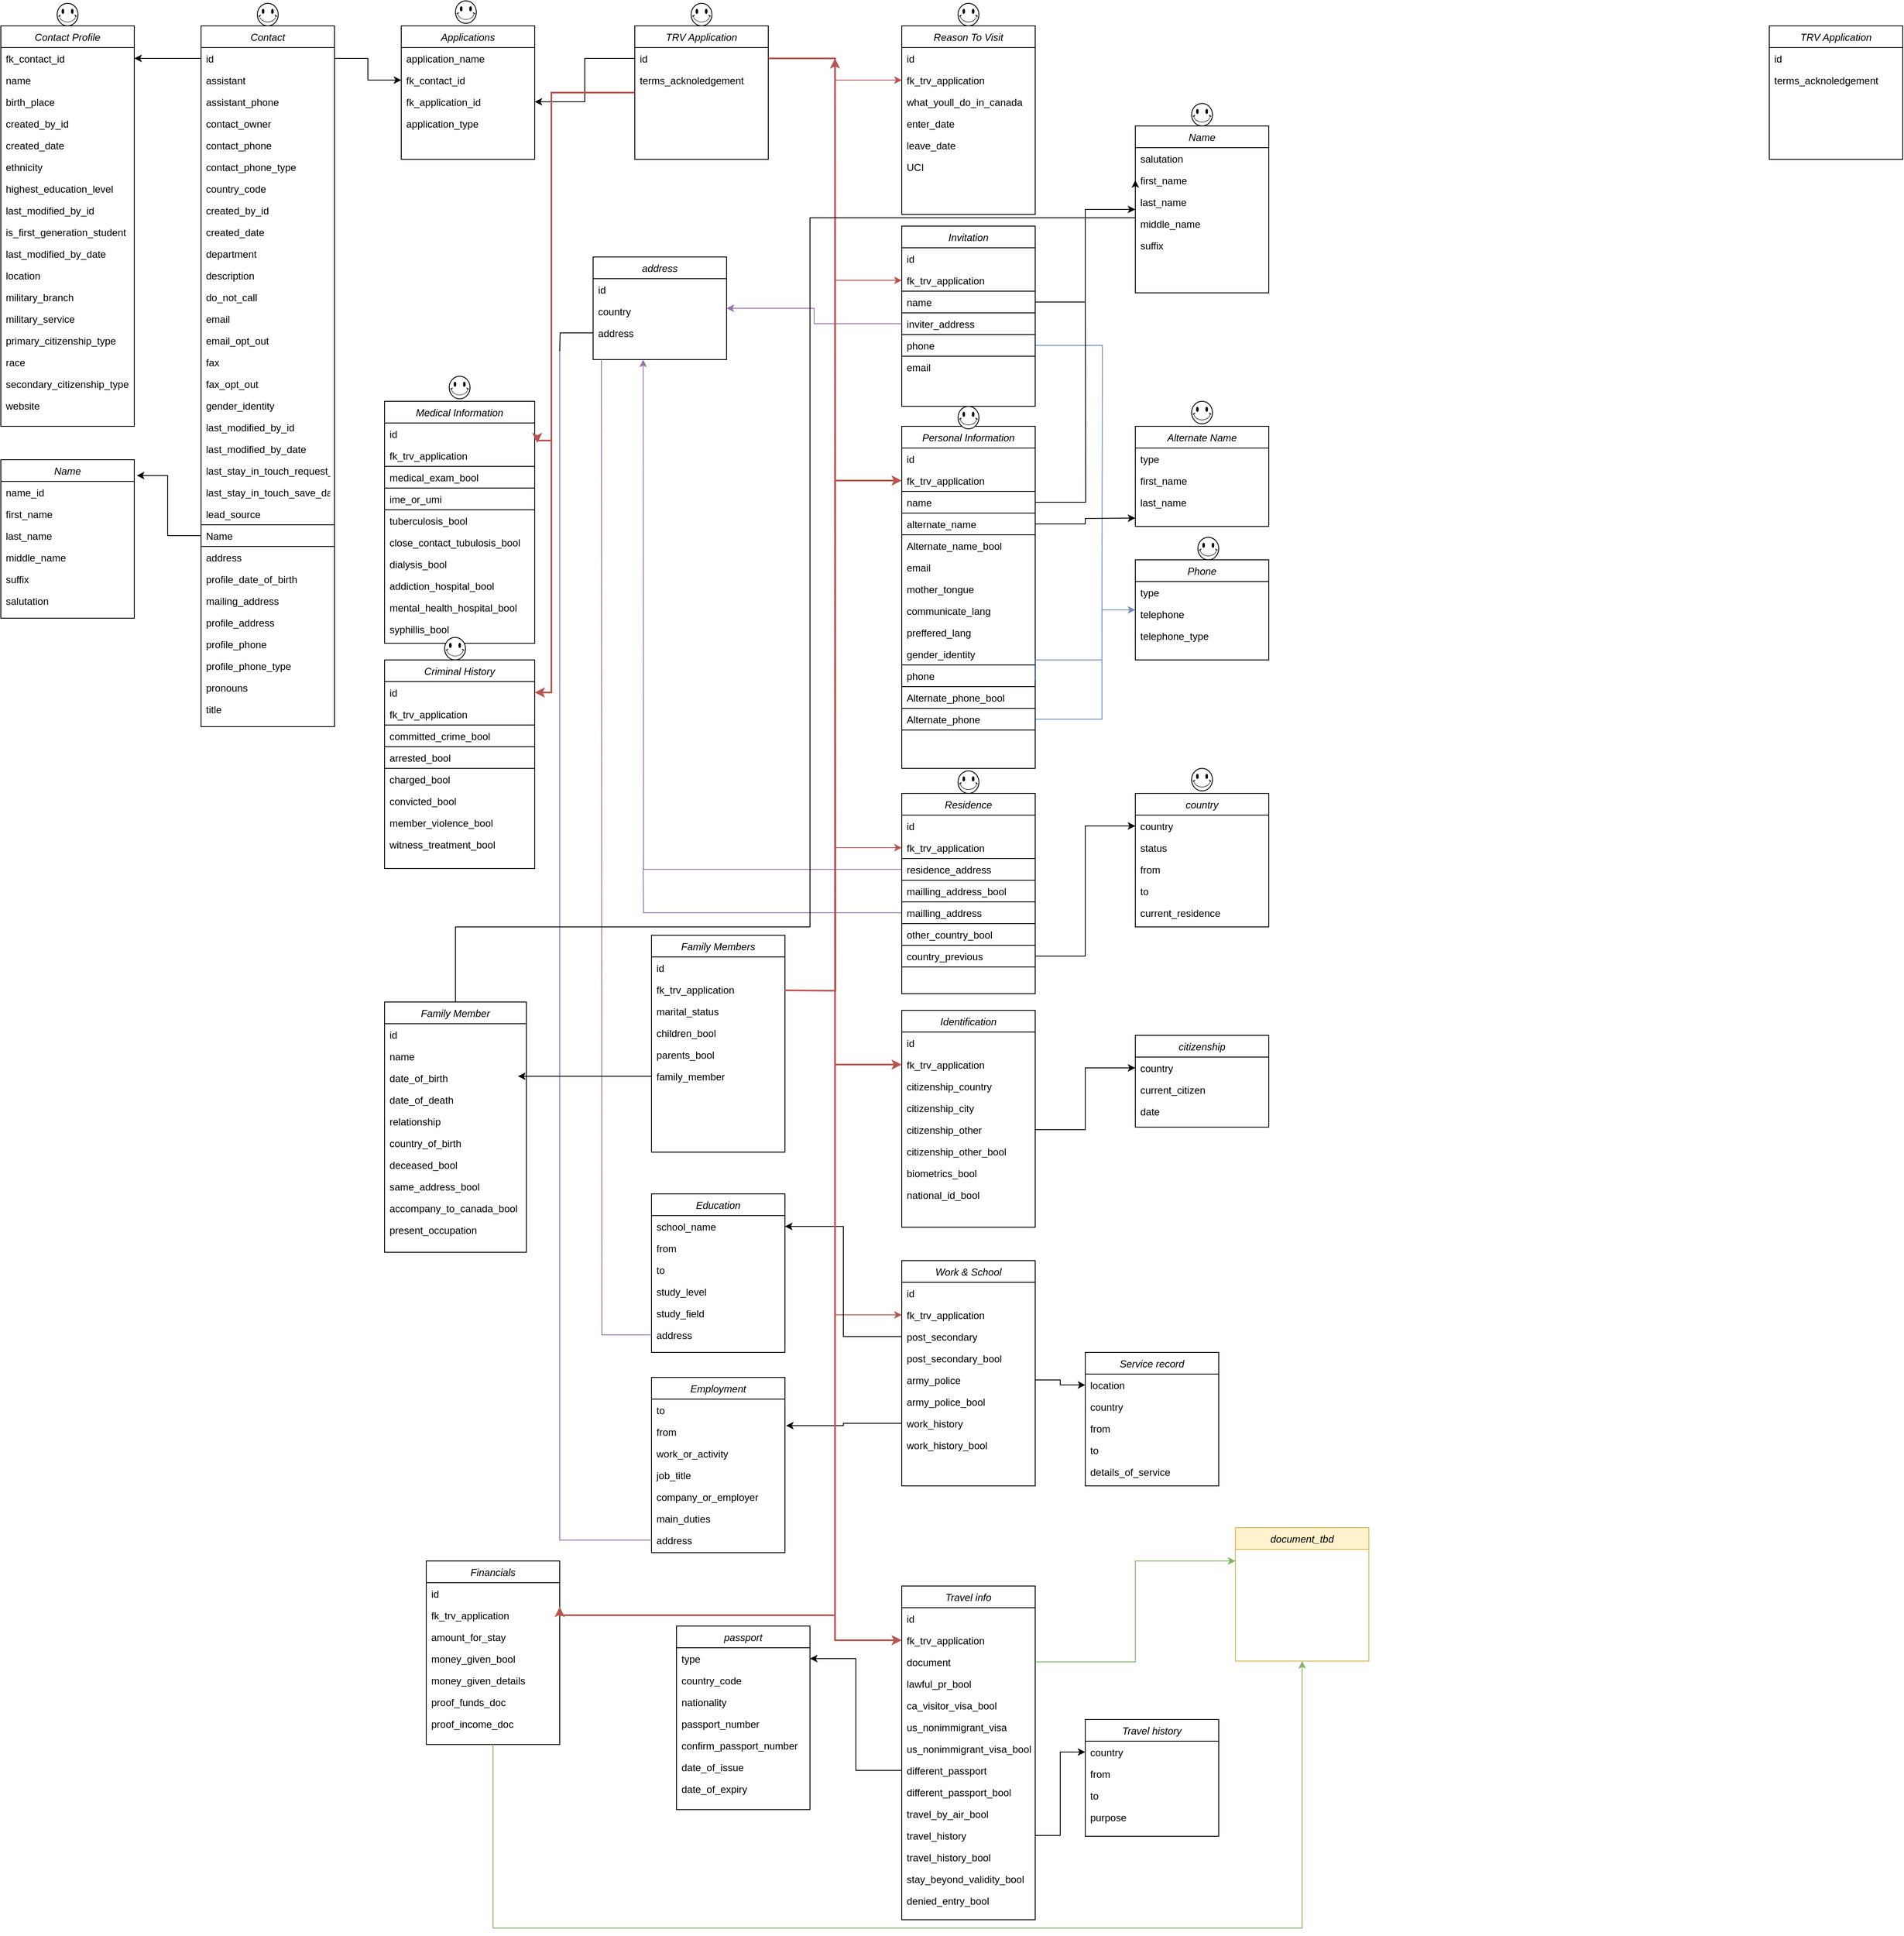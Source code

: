 <mxfile version="22.1.3" type="github">
  <diagram id="C5RBs43oDa-KdzZeNtuy" name="Page-1">
    <mxGraphModel dx="1367" dy="1105" grid="1" gridSize="10" guides="1" tooltips="1" connect="1" arrows="1" fold="1" page="1" pageScale="1" pageWidth="1169" pageHeight="827" math="0" shadow="0">
      <root>
        <mxCell id="WIyWlLk6GJQsqaUBKTNV-0" />
        <mxCell id="WIyWlLk6GJQsqaUBKTNV-1" parent="WIyWlLk6GJQsqaUBKTNV-0" />
        <mxCell id="dhPpdyYJC16nhoZ0UY3G-1" value="Contact" style="swimlane;fontStyle=2;align=center;verticalAlign=top;childLayout=stackLayout;horizontal=1;startSize=26;horizontalStack=0;resizeParent=1;resizeLast=0;collapsible=1;marginBottom=0;rounded=0;shadow=0;strokeWidth=1;" parent="WIyWlLk6GJQsqaUBKTNV-1" vertex="1">
          <mxGeometry x="280" y="40" width="160" height="840" as="geometry">
            <mxRectangle x="230" y="140" width="160" height="26" as="alternateBounds" />
          </mxGeometry>
        </mxCell>
        <mxCell id="dhPpdyYJC16nhoZ0UY3G-14" value="id" style="text;align=left;verticalAlign=top;spacingLeft=4;spacingRight=4;overflow=hidden;rotatable=0;points=[[0,0.5],[1,0.5]];portConstraint=eastwest;rounded=0;shadow=0;html=0;" parent="dhPpdyYJC16nhoZ0UY3G-1" vertex="1">
          <mxGeometry y="26" width="160" height="26" as="geometry" />
        </mxCell>
        <mxCell id="dhPpdyYJC16nhoZ0UY3G-38" value="assistant" style="text;align=left;verticalAlign=top;spacingLeft=4;spacingRight=4;overflow=hidden;rotatable=0;points=[[0,0.5],[1,0.5]];portConstraint=eastwest;rounded=0;shadow=0;html=0;" parent="dhPpdyYJC16nhoZ0UY3G-1" vertex="1">
          <mxGeometry y="52" width="160" height="26" as="geometry" />
        </mxCell>
        <mxCell id="dhPpdyYJC16nhoZ0UY3G-39" value="assistant_phone" style="text;align=left;verticalAlign=top;spacingLeft=4;spacingRight=4;overflow=hidden;rotatable=0;points=[[0,0.5],[1,0.5]];portConstraint=eastwest;rounded=0;shadow=0;html=0;" parent="dhPpdyYJC16nhoZ0UY3G-1" vertex="1">
          <mxGeometry y="78" width="160" height="26" as="geometry" />
        </mxCell>
        <mxCell id="dhPpdyYJC16nhoZ0UY3G-40" value="contact_owner&#xa;" style="text;align=left;verticalAlign=top;spacingLeft=4;spacingRight=4;overflow=hidden;rotatable=0;points=[[0,0.5],[1,0.5]];portConstraint=eastwest;rounded=0;shadow=0;html=0;" parent="dhPpdyYJC16nhoZ0UY3G-1" vertex="1">
          <mxGeometry y="104" width="160" height="26" as="geometry" />
        </mxCell>
        <mxCell id="dhPpdyYJC16nhoZ0UY3G-54" value="contact_phone" style="text;align=left;verticalAlign=top;spacingLeft=4;spacingRight=4;overflow=hidden;rotatable=0;points=[[0,0.5],[1,0.5]];portConstraint=eastwest;rounded=0;shadow=0;html=0;" parent="dhPpdyYJC16nhoZ0UY3G-1" vertex="1">
          <mxGeometry y="130" width="160" height="26" as="geometry" />
        </mxCell>
        <mxCell id="dhPpdyYJC16nhoZ0UY3G-55" value="contact_phone_type" style="text;align=left;verticalAlign=top;spacingLeft=4;spacingRight=4;overflow=hidden;rotatable=0;points=[[0,0.5],[1,0.5]];portConstraint=eastwest;rounded=0;shadow=0;html=0;" parent="dhPpdyYJC16nhoZ0UY3G-1" vertex="1">
          <mxGeometry y="156" width="160" height="26" as="geometry" />
        </mxCell>
        <mxCell id="dhPpdyYJC16nhoZ0UY3G-41" value="country_code" style="text;align=left;verticalAlign=top;spacingLeft=4;spacingRight=4;overflow=hidden;rotatable=0;points=[[0,0.5],[1,0.5]];portConstraint=eastwest;rounded=0;shadow=0;html=0;" parent="dhPpdyYJC16nhoZ0UY3G-1" vertex="1">
          <mxGeometry y="182" width="160" height="26" as="geometry" />
        </mxCell>
        <mxCell id="dhPpdyYJC16nhoZ0UY3G-42" value="created_by_id" style="text;align=left;verticalAlign=top;spacingLeft=4;spacingRight=4;overflow=hidden;rotatable=0;points=[[0,0.5],[1,0.5]];portConstraint=eastwest;rounded=0;shadow=0;html=0;" parent="dhPpdyYJC16nhoZ0UY3G-1" vertex="1">
          <mxGeometry y="208" width="160" height="26" as="geometry" />
        </mxCell>
        <mxCell id="dhPpdyYJC16nhoZ0UY3G-43" value="created_date" style="text;align=left;verticalAlign=top;spacingLeft=4;spacingRight=4;overflow=hidden;rotatable=0;points=[[0,0.5],[1,0.5]];portConstraint=eastwest;rounded=0;shadow=0;html=0;" parent="dhPpdyYJC16nhoZ0UY3G-1" vertex="1">
          <mxGeometry y="234" width="160" height="26" as="geometry" />
        </mxCell>
        <mxCell id="dhPpdyYJC16nhoZ0UY3G-44" value="department" style="text;align=left;verticalAlign=top;spacingLeft=4;spacingRight=4;overflow=hidden;rotatable=0;points=[[0,0.5],[1,0.5]];portConstraint=eastwest;rounded=0;shadow=0;html=0;" parent="dhPpdyYJC16nhoZ0UY3G-1" vertex="1">
          <mxGeometry y="260" width="160" height="26" as="geometry" />
        </mxCell>
        <mxCell id="dhPpdyYJC16nhoZ0UY3G-45" value="description" style="text;align=left;verticalAlign=top;spacingLeft=4;spacingRight=4;overflow=hidden;rotatable=0;points=[[0,0.5],[1,0.5]];portConstraint=eastwest;rounded=0;shadow=0;html=0;" parent="dhPpdyYJC16nhoZ0UY3G-1" vertex="1">
          <mxGeometry y="286" width="160" height="26" as="geometry" />
        </mxCell>
        <mxCell id="dhPpdyYJC16nhoZ0UY3G-46" value="do_not_call&#xa;" style="text;align=left;verticalAlign=top;spacingLeft=4;spacingRight=4;overflow=hidden;rotatable=0;points=[[0,0.5],[1,0.5]];portConstraint=eastwest;rounded=0;shadow=0;html=0;" parent="dhPpdyYJC16nhoZ0UY3G-1" vertex="1">
          <mxGeometry y="312" width="160" height="26" as="geometry" />
        </mxCell>
        <mxCell id="dhPpdyYJC16nhoZ0UY3G-4" value="email" style="text;align=left;verticalAlign=top;spacingLeft=4;spacingRight=4;overflow=hidden;rotatable=0;points=[[0,0.5],[1,0.5]];portConstraint=eastwest;rounded=0;shadow=0;html=0;" parent="dhPpdyYJC16nhoZ0UY3G-1" vertex="1">
          <mxGeometry y="338" width="160" height="26" as="geometry" />
        </mxCell>
        <mxCell id="dhPpdyYJC16nhoZ0UY3G-47" value="email_opt_out" style="text;align=left;verticalAlign=top;spacingLeft=4;spacingRight=4;overflow=hidden;rotatable=0;points=[[0,0.5],[1,0.5]];portConstraint=eastwest;rounded=0;shadow=0;html=0;" parent="dhPpdyYJC16nhoZ0UY3G-1" vertex="1">
          <mxGeometry y="364" width="160" height="26" as="geometry" />
        </mxCell>
        <mxCell id="dhPpdyYJC16nhoZ0UY3G-48" value="fax" style="text;align=left;verticalAlign=top;spacingLeft=4;spacingRight=4;overflow=hidden;rotatable=0;points=[[0,0.5],[1,0.5]];portConstraint=eastwest;rounded=0;shadow=0;html=0;" parent="dhPpdyYJC16nhoZ0UY3G-1" vertex="1">
          <mxGeometry y="390" width="160" height="26" as="geometry" />
        </mxCell>
        <mxCell id="dhPpdyYJC16nhoZ0UY3G-49" value="fax_opt_out" style="text;align=left;verticalAlign=top;spacingLeft=4;spacingRight=4;overflow=hidden;rotatable=0;points=[[0,0.5],[1,0.5]];portConstraint=eastwest;rounded=0;shadow=0;html=0;" parent="dhPpdyYJC16nhoZ0UY3G-1" vertex="1">
          <mxGeometry y="416" width="160" height="26" as="geometry" />
        </mxCell>
        <mxCell id="dhPpdyYJC16nhoZ0UY3G-50" value="gender_identity" style="text;align=left;verticalAlign=top;spacingLeft=4;spacingRight=4;overflow=hidden;rotatable=0;points=[[0,0.5],[1,0.5]];portConstraint=eastwest;rounded=0;shadow=0;html=0;" parent="dhPpdyYJC16nhoZ0UY3G-1" vertex="1">
          <mxGeometry y="442" width="160" height="26" as="geometry" />
        </mxCell>
        <mxCell id="dhPpdyYJC16nhoZ0UY3G-52" value="last_modified_by_id" style="text;align=left;verticalAlign=top;spacingLeft=4;spacingRight=4;overflow=hidden;rotatable=0;points=[[0,0.5],[1,0.5]];portConstraint=eastwest;rounded=0;shadow=0;html=0;" parent="dhPpdyYJC16nhoZ0UY3G-1" vertex="1">
          <mxGeometry y="468" width="160" height="26" as="geometry" />
        </mxCell>
        <mxCell id="dhPpdyYJC16nhoZ0UY3G-53" value="last_modified_by_date" style="text;align=left;verticalAlign=top;spacingLeft=4;spacingRight=4;overflow=hidden;rotatable=0;points=[[0,0.5],[1,0.5]];portConstraint=eastwest;rounded=0;shadow=0;html=0;" parent="dhPpdyYJC16nhoZ0UY3G-1" vertex="1">
          <mxGeometry y="494" width="160" height="26" as="geometry" />
        </mxCell>
        <mxCell id="dhPpdyYJC16nhoZ0UY3G-56" value="last_stay_in_touch_request_date" style="text;align=left;verticalAlign=top;spacingLeft=4;spacingRight=4;overflow=hidden;rotatable=0;points=[[0,0.5],[1,0.5]];portConstraint=eastwest;rounded=0;shadow=0;html=0;" parent="dhPpdyYJC16nhoZ0UY3G-1" vertex="1">
          <mxGeometry y="520" width="160" height="26" as="geometry" />
        </mxCell>
        <mxCell id="dhPpdyYJC16nhoZ0UY3G-57" value="last_stay_in_touch_save_date" style="text;align=left;verticalAlign=top;spacingLeft=4;spacingRight=4;overflow=hidden;rotatable=0;points=[[0,0.5],[1,0.5]];portConstraint=eastwest;rounded=0;shadow=0;html=0;" parent="dhPpdyYJC16nhoZ0UY3G-1" vertex="1">
          <mxGeometry y="546" width="160" height="26" as="geometry" />
        </mxCell>
        <mxCell id="dhPpdyYJC16nhoZ0UY3G-58" value="lead_source" style="text;align=left;verticalAlign=top;spacingLeft=4;spacingRight=4;overflow=hidden;rotatable=0;points=[[0,0.5],[1,0.5]];portConstraint=eastwest;rounded=0;shadow=0;html=0;" parent="dhPpdyYJC16nhoZ0UY3G-1" vertex="1">
          <mxGeometry y="572" width="160" height="26" as="geometry" />
        </mxCell>
        <mxCell id="dhPpdyYJC16nhoZ0UY3G-59" value="Name" style="text;align=left;verticalAlign=top;spacingLeft=4;spacingRight=4;overflow=hidden;rotatable=0;points=[[0,0.5],[1,0.5]];portConstraint=eastwest;rounded=0;shadow=0;html=0;strokeColor=default;" parent="dhPpdyYJC16nhoZ0UY3G-1" vertex="1">
          <mxGeometry y="598" width="160" height="26" as="geometry" />
        </mxCell>
        <mxCell id="dhPpdyYJC16nhoZ0UY3G-82" value="address" style="text;align=left;verticalAlign=top;spacingLeft=4;spacingRight=4;overflow=hidden;rotatable=0;points=[[0,0.5],[1,0.5]];portConstraint=eastwest;rounded=0;shadow=0;html=0;" parent="dhPpdyYJC16nhoZ0UY3G-1" vertex="1">
          <mxGeometry y="624" width="160" height="26" as="geometry" />
        </mxCell>
        <mxCell id="dhPpdyYJC16nhoZ0UY3G-83" value="profile_date_of_birth" style="text;align=left;verticalAlign=top;spacingLeft=4;spacingRight=4;overflow=hidden;rotatable=0;points=[[0,0.5],[1,0.5]];portConstraint=eastwest;rounded=0;shadow=0;html=0;" parent="dhPpdyYJC16nhoZ0UY3G-1" vertex="1">
          <mxGeometry y="650" width="160" height="26" as="geometry" />
        </mxCell>
        <mxCell id="dhPpdyYJC16nhoZ0UY3G-84" value="mailing_address" style="text;align=left;verticalAlign=top;spacingLeft=4;spacingRight=4;overflow=hidden;rotatable=0;points=[[0,0.5],[1,0.5]];portConstraint=eastwest;rounded=0;shadow=0;html=0;" parent="dhPpdyYJC16nhoZ0UY3G-1" vertex="1">
          <mxGeometry y="676" width="160" height="26" as="geometry" />
        </mxCell>
        <mxCell id="dhPpdyYJC16nhoZ0UY3G-85" value="profile_address" style="text;align=left;verticalAlign=top;spacingLeft=4;spacingRight=4;overflow=hidden;rotatable=0;points=[[0,0.5],[1,0.5]];portConstraint=eastwest;rounded=0;shadow=0;html=0;" parent="dhPpdyYJC16nhoZ0UY3G-1" vertex="1">
          <mxGeometry y="702" width="160" height="26" as="geometry" />
        </mxCell>
        <mxCell id="dhPpdyYJC16nhoZ0UY3G-87" value="profile_phone" style="text;align=left;verticalAlign=top;spacingLeft=4;spacingRight=4;overflow=hidden;rotatable=0;points=[[0,0.5],[1,0.5]];portConstraint=eastwest;rounded=0;shadow=0;html=0;" parent="dhPpdyYJC16nhoZ0UY3G-1" vertex="1">
          <mxGeometry y="728" width="160" height="26" as="geometry" />
        </mxCell>
        <mxCell id="dhPpdyYJC16nhoZ0UY3G-88" value="profile_phone_type" style="text;align=left;verticalAlign=top;spacingLeft=4;spacingRight=4;overflow=hidden;rotatable=0;points=[[0,0.5],[1,0.5]];portConstraint=eastwest;rounded=0;shadow=0;html=0;" parent="dhPpdyYJC16nhoZ0UY3G-1" vertex="1">
          <mxGeometry y="754" width="160" height="26" as="geometry" />
        </mxCell>
        <mxCell id="dhPpdyYJC16nhoZ0UY3G-89" value="pronouns" style="text;align=left;verticalAlign=top;spacingLeft=4;spacingRight=4;overflow=hidden;rotatable=0;points=[[0,0.5],[1,0.5]];portConstraint=eastwest;rounded=0;shadow=0;html=0;" parent="dhPpdyYJC16nhoZ0UY3G-1" vertex="1">
          <mxGeometry y="780" width="160" height="26" as="geometry" />
        </mxCell>
        <mxCell id="dhPpdyYJC16nhoZ0UY3G-90" value="title" style="text;align=left;verticalAlign=top;spacingLeft=4;spacingRight=4;overflow=hidden;rotatable=0;points=[[0,0.5],[1,0.5]];portConstraint=eastwest;rounded=0;shadow=0;html=0;" parent="dhPpdyYJC16nhoZ0UY3G-1" vertex="1">
          <mxGeometry y="806" width="160" height="26" as="geometry" />
        </mxCell>
        <mxCell id="dhPpdyYJC16nhoZ0UY3G-15" value="Contact Profile" style="swimlane;fontStyle=2;align=center;verticalAlign=top;childLayout=stackLayout;horizontal=1;startSize=26;horizontalStack=0;resizeParent=1;resizeLast=0;collapsible=1;marginBottom=0;rounded=0;shadow=0;strokeWidth=1;" parent="WIyWlLk6GJQsqaUBKTNV-1" vertex="1">
          <mxGeometry x="40" y="40" width="160" height="480" as="geometry">
            <mxRectangle x="320" y="40" width="160" height="26" as="alternateBounds" />
          </mxGeometry>
        </mxCell>
        <mxCell id="dhPpdyYJC16nhoZ0UY3G-16" value="fk_contact_id" style="text;align=left;verticalAlign=top;spacingLeft=4;spacingRight=4;overflow=hidden;rotatable=0;points=[[0,0.5],[1,0.5]];portConstraint=eastwest;" parent="dhPpdyYJC16nhoZ0UY3G-15" vertex="1">
          <mxGeometry y="26" width="160" height="26" as="geometry" />
        </mxCell>
        <mxCell id="dhPpdyYJC16nhoZ0UY3G-37" value="name" style="text;align=left;verticalAlign=top;spacingLeft=4;spacingRight=4;overflow=hidden;rotatable=0;points=[[0,0.5],[1,0.5]];portConstraint=eastwest;rounded=0;shadow=0;html=0;" parent="dhPpdyYJC16nhoZ0UY3G-15" vertex="1">
          <mxGeometry y="52" width="160" height="26" as="geometry" />
        </mxCell>
        <mxCell id="dhPpdyYJC16nhoZ0UY3G-17" value="birth_place" style="text;align=left;verticalAlign=top;spacingLeft=4;spacingRight=4;overflow=hidden;rotatable=0;points=[[0,0.5],[1,0.5]];portConstraint=eastwest;rounded=0;shadow=0;html=0;" parent="dhPpdyYJC16nhoZ0UY3G-15" vertex="1">
          <mxGeometry y="78" width="160" height="26" as="geometry" />
        </mxCell>
        <mxCell id="dhPpdyYJC16nhoZ0UY3G-18" value="created_by_id" style="text;align=left;verticalAlign=top;spacingLeft=4;spacingRight=4;overflow=hidden;rotatable=0;points=[[0,0.5],[1,0.5]];portConstraint=eastwest;rounded=0;shadow=0;html=0;" parent="dhPpdyYJC16nhoZ0UY3G-15" vertex="1">
          <mxGeometry y="104" width="160" height="26" as="geometry" />
        </mxCell>
        <mxCell id="dhPpdyYJC16nhoZ0UY3G-19" value="created_date" style="text;align=left;verticalAlign=top;spacingLeft=4;spacingRight=4;overflow=hidden;rotatable=0;points=[[0,0.5],[1,0.5]];portConstraint=eastwest;rounded=0;shadow=0;html=0;" parent="dhPpdyYJC16nhoZ0UY3G-15" vertex="1">
          <mxGeometry y="130" width="160" height="26" as="geometry" />
        </mxCell>
        <mxCell id="dhPpdyYJC16nhoZ0UY3G-23" value="ethnicity" style="text;align=left;verticalAlign=top;spacingLeft=4;spacingRight=4;overflow=hidden;rotatable=0;points=[[0,0.5],[1,0.5]];portConstraint=eastwest;rounded=0;shadow=0;html=0;" parent="dhPpdyYJC16nhoZ0UY3G-15" vertex="1">
          <mxGeometry y="156" width="160" height="26" as="geometry" />
        </mxCell>
        <mxCell id="dhPpdyYJC16nhoZ0UY3G-24" value="highest_education_level" style="text;align=left;verticalAlign=top;spacingLeft=4;spacingRight=4;overflow=hidden;rotatable=0;points=[[0,0.5],[1,0.5]];portConstraint=eastwest;rounded=0;shadow=0;html=0;" parent="dhPpdyYJC16nhoZ0UY3G-15" vertex="1">
          <mxGeometry y="182" width="160" height="26" as="geometry" />
        </mxCell>
        <mxCell id="dhPpdyYJC16nhoZ0UY3G-27" value="last_modified_by_id" style="text;align=left;verticalAlign=top;spacingLeft=4;spacingRight=4;overflow=hidden;rotatable=0;points=[[0,0.5],[1,0.5]];portConstraint=eastwest;rounded=0;shadow=0;html=0;" parent="dhPpdyYJC16nhoZ0UY3G-15" vertex="1">
          <mxGeometry y="208" width="160" height="26" as="geometry" />
        </mxCell>
        <mxCell id="dhPpdyYJC16nhoZ0UY3G-26" value="is_first_generation_student" style="text;align=left;verticalAlign=top;spacingLeft=4;spacingRight=4;overflow=hidden;rotatable=0;points=[[0,0.5],[1,0.5]];portConstraint=eastwest;rounded=0;shadow=0;html=0;" parent="dhPpdyYJC16nhoZ0UY3G-15" vertex="1">
          <mxGeometry y="234" width="160" height="26" as="geometry" />
        </mxCell>
        <mxCell id="dhPpdyYJC16nhoZ0UY3G-28" value="last_modified_by_date" style="text;align=left;verticalAlign=top;spacingLeft=4;spacingRight=4;overflow=hidden;rotatable=0;points=[[0,0.5],[1,0.5]];portConstraint=eastwest;rounded=0;shadow=0;html=0;" parent="dhPpdyYJC16nhoZ0UY3G-15" vertex="1">
          <mxGeometry y="260" width="160" height="26" as="geometry" />
        </mxCell>
        <mxCell id="dhPpdyYJC16nhoZ0UY3G-29" value="location" style="text;align=left;verticalAlign=top;spacingLeft=4;spacingRight=4;overflow=hidden;rotatable=0;points=[[0,0.5],[1,0.5]];portConstraint=eastwest;rounded=0;shadow=0;html=0;" parent="dhPpdyYJC16nhoZ0UY3G-15" vertex="1">
          <mxGeometry y="286" width="160" height="26" as="geometry" />
        </mxCell>
        <mxCell id="dhPpdyYJC16nhoZ0UY3G-30" value="military_branch" style="text;align=left;verticalAlign=top;spacingLeft=4;spacingRight=4;overflow=hidden;rotatable=0;points=[[0,0.5],[1,0.5]];portConstraint=eastwest;rounded=0;shadow=0;html=0;" parent="dhPpdyYJC16nhoZ0UY3G-15" vertex="1">
          <mxGeometry y="312" width="160" height="26" as="geometry" />
        </mxCell>
        <mxCell id="dhPpdyYJC16nhoZ0UY3G-31" value="military_service" style="text;align=left;verticalAlign=top;spacingLeft=4;spacingRight=4;overflow=hidden;rotatable=0;points=[[0,0.5],[1,0.5]];portConstraint=eastwest;rounded=0;shadow=0;html=0;" parent="dhPpdyYJC16nhoZ0UY3G-15" vertex="1">
          <mxGeometry y="338" width="160" height="26" as="geometry" />
        </mxCell>
        <mxCell id="dhPpdyYJC16nhoZ0UY3G-33" value="primary_citizenship_type" style="text;align=left;verticalAlign=top;spacingLeft=4;spacingRight=4;overflow=hidden;rotatable=0;points=[[0,0.5],[1,0.5]];portConstraint=eastwest;rounded=0;shadow=0;html=0;" parent="dhPpdyYJC16nhoZ0UY3G-15" vertex="1">
          <mxGeometry y="364" width="160" height="26" as="geometry" />
        </mxCell>
        <mxCell id="dhPpdyYJC16nhoZ0UY3G-34" value="race" style="text;align=left;verticalAlign=top;spacingLeft=4;spacingRight=4;overflow=hidden;rotatable=0;points=[[0,0.5],[1,0.5]];portConstraint=eastwest;rounded=0;shadow=0;html=0;" parent="dhPpdyYJC16nhoZ0UY3G-15" vertex="1">
          <mxGeometry y="390" width="160" height="26" as="geometry" />
        </mxCell>
        <mxCell id="dhPpdyYJC16nhoZ0UY3G-35" value="secondary_citizenship_type" style="text;align=left;verticalAlign=top;spacingLeft=4;spacingRight=4;overflow=hidden;rotatable=0;points=[[0,0.5],[1,0.5]];portConstraint=eastwest;rounded=0;shadow=0;html=0;" parent="dhPpdyYJC16nhoZ0UY3G-15" vertex="1">
          <mxGeometry y="416" width="160" height="26" as="geometry" />
        </mxCell>
        <mxCell id="dhPpdyYJC16nhoZ0UY3G-36" value="website" style="text;align=left;verticalAlign=top;spacingLeft=4;spacingRight=4;overflow=hidden;rotatable=0;points=[[0,0.5],[1,0.5]];portConstraint=eastwest;rounded=0;shadow=0;html=0;" parent="dhPpdyYJC16nhoZ0UY3G-15" vertex="1">
          <mxGeometry y="442" width="160" height="26" as="geometry" />
        </mxCell>
        <mxCell id="dhPpdyYJC16nhoZ0UY3G-60" value="Name" style="swimlane;fontStyle=2;align=center;verticalAlign=top;childLayout=stackLayout;horizontal=1;startSize=26;horizontalStack=0;resizeParent=1;resizeLast=0;collapsible=1;marginBottom=0;rounded=0;shadow=0;strokeWidth=1;" parent="WIyWlLk6GJQsqaUBKTNV-1" vertex="1">
          <mxGeometry x="40" y="560" width="160" height="190" as="geometry">
            <mxRectangle x="320" y="40" width="160" height="26" as="alternateBounds" />
          </mxGeometry>
        </mxCell>
        <mxCell id="3-ePDrb9QIwmrrUgFjWm-1" value="name_id" style="text;align=left;verticalAlign=top;spacingLeft=4;spacingRight=4;overflow=hidden;rotatable=0;points=[[0,0.5],[1,0.5]];portConstraint=eastwest;rounded=0;shadow=0;html=0;" vertex="1" parent="dhPpdyYJC16nhoZ0UY3G-60">
          <mxGeometry y="26" width="160" height="26" as="geometry" />
        </mxCell>
        <mxCell id="dhPpdyYJC16nhoZ0UY3G-62" value="first_name" style="text;align=left;verticalAlign=top;spacingLeft=4;spacingRight=4;overflow=hidden;rotatable=0;points=[[0,0.5],[1,0.5]];portConstraint=eastwest;rounded=0;shadow=0;html=0;" parent="dhPpdyYJC16nhoZ0UY3G-60" vertex="1">
          <mxGeometry y="52" width="160" height="26" as="geometry" />
        </mxCell>
        <mxCell id="dhPpdyYJC16nhoZ0UY3G-63" value="last_name" style="text;align=left;verticalAlign=top;spacingLeft=4;spacingRight=4;overflow=hidden;rotatable=0;points=[[0,0.5],[1,0.5]];portConstraint=eastwest;rounded=0;shadow=0;html=0;" parent="dhPpdyYJC16nhoZ0UY3G-60" vertex="1">
          <mxGeometry y="78" width="160" height="26" as="geometry" />
        </mxCell>
        <mxCell id="dhPpdyYJC16nhoZ0UY3G-64" value="middle_name" style="text;align=left;verticalAlign=top;spacingLeft=4;spacingRight=4;overflow=hidden;rotatable=0;points=[[0,0.5],[1,0.5]];portConstraint=eastwest;rounded=0;shadow=0;html=0;" parent="dhPpdyYJC16nhoZ0UY3G-60" vertex="1">
          <mxGeometry y="104" width="160" height="26" as="geometry" />
        </mxCell>
        <mxCell id="dhPpdyYJC16nhoZ0UY3G-81" value="suffix" style="text;align=left;verticalAlign=top;spacingLeft=4;spacingRight=4;overflow=hidden;rotatable=0;points=[[0,0.5],[1,0.5]];portConstraint=eastwest;rounded=0;shadow=0;html=0;" parent="dhPpdyYJC16nhoZ0UY3G-60" vertex="1">
          <mxGeometry y="130" width="160" height="26" as="geometry" />
        </mxCell>
        <mxCell id="dhPpdyYJC16nhoZ0UY3G-61" value="salutation" style="text;align=left;verticalAlign=top;spacingLeft=4;spacingRight=4;overflow=hidden;rotatable=0;points=[[0,0.5],[1,0.5]];portConstraint=eastwest;" parent="dhPpdyYJC16nhoZ0UY3G-60" vertex="1">
          <mxGeometry y="156" width="160" height="26" as="geometry" />
        </mxCell>
        <mxCell id="dhPpdyYJC16nhoZ0UY3G-92" style="edgeStyle=orthogonalEdgeStyle;rounded=0;orthogonalLoop=1;jettySize=auto;html=1;entryX=1.019;entryY=0.1;entryDx=0;entryDy=0;entryPerimeter=0;" parent="WIyWlLk6GJQsqaUBKTNV-1" source="dhPpdyYJC16nhoZ0UY3G-59" target="dhPpdyYJC16nhoZ0UY3G-60" edge="1">
          <mxGeometry relative="1" as="geometry" />
        </mxCell>
        <mxCell id="dhPpdyYJC16nhoZ0UY3G-94" style="edgeStyle=orthogonalEdgeStyle;rounded=0;orthogonalLoop=1;jettySize=auto;html=1;entryX=1;entryY=0.5;entryDx=0;entryDy=0;" parent="WIyWlLk6GJQsqaUBKTNV-1" source="dhPpdyYJC16nhoZ0UY3G-14" target="dhPpdyYJC16nhoZ0UY3G-16" edge="1">
          <mxGeometry relative="1" as="geometry" />
        </mxCell>
        <mxCell id="dhPpdyYJC16nhoZ0UY3G-95" value="Applications" style="swimlane;fontStyle=2;align=center;verticalAlign=top;childLayout=stackLayout;horizontal=1;startSize=26;horizontalStack=0;resizeParent=1;resizeLast=0;collapsible=1;marginBottom=0;rounded=0;shadow=0;strokeWidth=1;" parent="WIyWlLk6GJQsqaUBKTNV-1" vertex="1">
          <mxGeometry x="520" y="40" width="160" height="160" as="geometry">
            <mxRectangle x="320" y="40" width="160" height="26" as="alternateBounds" />
          </mxGeometry>
        </mxCell>
        <mxCell id="dhPpdyYJC16nhoZ0UY3G-101" value="application_name" style="text;align=left;verticalAlign=top;spacingLeft=4;spacingRight=4;overflow=hidden;rotatable=0;points=[[0,0.5],[1,0.5]];portConstraint=eastwest;rounded=0;shadow=0;html=0;" parent="dhPpdyYJC16nhoZ0UY3G-95" vertex="1">
          <mxGeometry y="26" width="160" height="26" as="geometry" />
        </mxCell>
        <mxCell id="dhPpdyYJC16nhoZ0UY3G-102" value="fk_contact_id" style="text;align=left;verticalAlign=top;spacingLeft=4;spacingRight=4;overflow=hidden;rotatable=0;points=[[0,0.5],[1,0.5]];portConstraint=eastwest;" parent="dhPpdyYJC16nhoZ0UY3G-95" vertex="1">
          <mxGeometry y="52" width="160" height="26" as="geometry" />
        </mxCell>
        <mxCell id="dhPpdyYJC16nhoZ0UY3G-104" value="fk_application_id&#xa;" style="text;align=left;verticalAlign=top;spacingLeft=4;spacingRight=4;overflow=hidden;rotatable=0;points=[[0,0.5],[1,0.5]];portConstraint=eastwest;rounded=0;shadow=0;html=0;" parent="dhPpdyYJC16nhoZ0UY3G-95" vertex="1">
          <mxGeometry y="78" width="160" height="26" as="geometry" />
        </mxCell>
        <mxCell id="dhPpdyYJC16nhoZ0UY3G-103" value="application_type" style="text;align=left;verticalAlign=top;spacingLeft=4;spacingRight=4;overflow=hidden;rotatable=0;points=[[0,0.5],[1,0.5]];portConstraint=eastwest;rounded=0;shadow=0;html=0;" parent="dhPpdyYJC16nhoZ0UY3G-95" vertex="1">
          <mxGeometry y="104" width="160" height="26" as="geometry" />
        </mxCell>
        <mxCell id="dhPpdyYJC16nhoZ0UY3G-105" style="edgeStyle=orthogonalEdgeStyle;rounded=0;orthogonalLoop=1;jettySize=auto;html=1;entryX=0;entryY=0.5;entryDx=0;entryDy=0;" parent="WIyWlLk6GJQsqaUBKTNV-1" source="dhPpdyYJC16nhoZ0UY3G-14" target="dhPpdyYJC16nhoZ0UY3G-102" edge="1">
          <mxGeometry relative="1" as="geometry" />
        </mxCell>
        <mxCell id="zFkjLmobd84Xn0iUNV6C-94" style="edgeStyle=orthogonalEdgeStyle;rounded=0;orthogonalLoop=1;jettySize=auto;html=1;entryX=1;entryY=0.5;entryDx=0;entryDy=0;fillColor=#f8cecc;strokeColor=#b85450;strokeWidth=2;" parent="WIyWlLk6GJQsqaUBKTNV-1" source="dhPpdyYJC16nhoZ0UY3G-106" target="zFkjLmobd84Xn0iUNV6C-83" edge="1">
          <mxGeometry relative="1" as="geometry">
            <Array as="points">
              <mxPoint x="700" y="120" />
              <mxPoint x="700" y="839" />
            </Array>
          </mxGeometry>
        </mxCell>
        <mxCell id="dhPpdyYJC16nhoZ0UY3G-106" value="TRV Application" style="swimlane;fontStyle=2;align=center;verticalAlign=top;childLayout=stackLayout;horizontal=1;startSize=26;horizontalStack=0;resizeParent=1;resizeLast=0;collapsible=1;marginBottom=0;rounded=0;shadow=0;strokeWidth=1;" parent="WIyWlLk6GJQsqaUBKTNV-1" vertex="1">
          <mxGeometry x="800" y="40" width="160" height="160" as="geometry">
            <mxRectangle x="320" y="40" width="160" height="26" as="alternateBounds" />
          </mxGeometry>
        </mxCell>
        <mxCell id="dhPpdyYJC16nhoZ0UY3G-107" value="id" style="text;align=left;verticalAlign=top;spacingLeft=4;spacingRight=4;overflow=hidden;rotatable=0;points=[[0,0.5],[1,0.5]];portConstraint=eastwest;rounded=0;shadow=0;html=0;" parent="dhPpdyYJC16nhoZ0UY3G-106" vertex="1">
          <mxGeometry y="26" width="160" height="26" as="geometry" />
        </mxCell>
        <mxCell id="dhPpdyYJC16nhoZ0UY3G-114" value="terms_acknoledgement" style="text;align=left;verticalAlign=top;spacingLeft=4;spacingRight=4;overflow=hidden;rotatable=0;points=[[0,0.5],[1,0.5]];portConstraint=eastwest;rounded=0;shadow=0;html=0;" parent="dhPpdyYJC16nhoZ0UY3G-106" vertex="1">
          <mxGeometry y="52" width="160" height="26" as="geometry" />
        </mxCell>
        <mxCell id="dhPpdyYJC16nhoZ0UY3G-112" style="edgeStyle=orthogonalEdgeStyle;rounded=0;orthogonalLoop=1;jettySize=auto;html=1;entryX=1;entryY=0.5;entryDx=0;entryDy=0;" parent="WIyWlLk6GJQsqaUBKTNV-1" source="dhPpdyYJC16nhoZ0UY3G-107" target="dhPpdyYJC16nhoZ0UY3G-104" edge="1">
          <mxGeometry relative="1" as="geometry" />
        </mxCell>
        <mxCell id="dhPpdyYJC16nhoZ0UY3G-115" value="TRV Application" style="swimlane;fontStyle=2;align=center;verticalAlign=top;childLayout=stackLayout;horizontal=1;startSize=26;horizontalStack=0;resizeParent=1;resizeLast=0;collapsible=1;marginBottom=0;rounded=0;shadow=0;strokeWidth=1;" parent="WIyWlLk6GJQsqaUBKTNV-1" vertex="1">
          <mxGeometry x="2160" y="40" width="160" height="160" as="geometry">
            <mxRectangle x="320" y="40" width="160" height="26" as="alternateBounds" />
          </mxGeometry>
        </mxCell>
        <mxCell id="dhPpdyYJC16nhoZ0UY3G-116" value="id" style="text;align=left;verticalAlign=top;spacingLeft=4;spacingRight=4;overflow=hidden;rotatable=0;points=[[0,0.5],[1,0.5]];portConstraint=eastwest;rounded=0;shadow=0;html=0;" parent="dhPpdyYJC16nhoZ0UY3G-115" vertex="1">
          <mxGeometry y="26" width="160" height="26" as="geometry" />
        </mxCell>
        <mxCell id="dhPpdyYJC16nhoZ0UY3G-117" value="terms_acknoledgement" style="text;align=left;verticalAlign=top;spacingLeft=4;spacingRight=4;overflow=hidden;rotatable=0;points=[[0,0.5],[1,0.5]];portConstraint=eastwest;rounded=0;shadow=0;html=0;" parent="dhPpdyYJC16nhoZ0UY3G-115" vertex="1">
          <mxGeometry y="52" width="160" height="26" as="geometry" />
        </mxCell>
        <mxCell id="dhPpdyYJC16nhoZ0UY3G-121" value="Reason To Visit" style="swimlane;fontStyle=2;align=center;verticalAlign=top;childLayout=stackLayout;horizontal=1;startSize=26;horizontalStack=0;resizeParent=1;resizeLast=0;collapsible=1;marginBottom=0;rounded=0;shadow=0;strokeWidth=1;" parent="WIyWlLk6GJQsqaUBKTNV-1" vertex="1">
          <mxGeometry x="1120" y="40" width="160" height="226" as="geometry">
            <mxRectangle x="320" y="40" width="160" height="26" as="alternateBounds" />
          </mxGeometry>
        </mxCell>
        <mxCell id="dhPpdyYJC16nhoZ0UY3G-122" value="id" style="text;align=left;verticalAlign=top;spacingLeft=4;spacingRight=4;overflow=hidden;rotatable=0;points=[[0,0.5],[1,0.5]];portConstraint=eastwest;rounded=0;shadow=0;html=0;" parent="dhPpdyYJC16nhoZ0UY3G-121" vertex="1">
          <mxGeometry y="26" width="160" height="26" as="geometry" />
        </mxCell>
        <mxCell id="dhPpdyYJC16nhoZ0UY3G-127" value="fk_trv_application" style="text;align=left;verticalAlign=top;spacingLeft=4;spacingRight=4;overflow=hidden;rotatable=0;points=[[0,0.5],[1,0.5]];portConstraint=eastwest;" parent="dhPpdyYJC16nhoZ0UY3G-121" vertex="1">
          <mxGeometry y="52" width="160" height="26" as="geometry" />
        </mxCell>
        <mxCell id="dhPpdyYJC16nhoZ0UY3G-124" value="what_youll_do_in_canada" style="text;align=left;verticalAlign=top;spacingLeft=4;spacingRight=4;overflow=hidden;rotatable=0;points=[[0,0.5],[1,0.5]];portConstraint=eastwest;rounded=0;shadow=0;html=0;" parent="dhPpdyYJC16nhoZ0UY3G-121" vertex="1">
          <mxGeometry y="78" width="160" height="26" as="geometry" />
        </mxCell>
        <mxCell id="dhPpdyYJC16nhoZ0UY3G-123" value="enter_date" style="text;align=left;verticalAlign=top;spacingLeft=4;spacingRight=4;overflow=hidden;rotatable=0;points=[[0,0.5],[1,0.5]];portConstraint=eastwest;rounded=0;shadow=0;html=0;" parent="dhPpdyYJC16nhoZ0UY3G-121" vertex="1">
          <mxGeometry y="104" width="160" height="26" as="geometry" />
        </mxCell>
        <mxCell id="dhPpdyYJC16nhoZ0UY3G-125" value="leave_date" style="text;align=left;verticalAlign=top;spacingLeft=4;spacingRight=4;overflow=hidden;rotatable=0;points=[[0,0.5],[1,0.5]];portConstraint=eastwest;rounded=0;shadow=0;html=0;" parent="dhPpdyYJC16nhoZ0UY3G-121" vertex="1">
          <mxGeometry y="130" width="160" height="26" as="geometry" />
        </mxCell>
        <mxCell id="dhPpdyYJC16nhoZ0UY3G-126" value="UCI " style="text;align=left;verticalAlign=top;spacingLeft=4;spacingRight=4;overflow=hidden;rotatable=0;points=[[0,0.5],[1,0.5]];portConstraint=eastwest;rounded=0;shadow=0;html=0;" parent="dhPpdyYJC16nhoZ0UY3G-121" vertex="1">
          <mxGeometry y="156" width="160" height="70" as="geometry" />
        </mxCell>
        <mxCell id="dhPpdyYJC16nhoZ0UY3G-128" style="edgeStyle=orthogonalEdgeStyle;rounded=0;orthogonalLoop=1;jettySize=auto;html=1;entryX=0;entryY=0.5;entryDx=0;entryDy=0;fillColor=#f8cecc;strokeColor=#b85450;" parent="WIyWlLk6GJQsqaUBKTNV-1" source="dhPpdyYJC16nhoZ0UY3G-107" target="dhPpdyYJC16nhoZ0UY3G-127" edge="1">
          <mxGeometry relative="1" as="geometry" />
        </mxCell>
        <mxCell id="dhPpdyYJC16nhoZ0UY3G-130" value="Invitation" style="swimlane;fontStyle=2;align=center;verticalAlign=top;childLayout=stackLayout;horizontal=1;startSize=26;horizontalStack=0;resizeParent=1;resizeLast=0;collapsible=1;marginBottom=0;rounded=0;shadow=0;strokeWidth=1;" parent="WIyWlLk6GJQsqaUBKTNV-1" vertex="1">
          <mxGeometry x="1120" y="280" width="160" height="216" as="geometry">
            <mxRectangle x="320" y="40" width="160" height="26" as="alternateBounds" />
          </mxGeometry>
        </mxCell>
        <mxCell id="dhPpdyYJC16nhoZ0UY3G-131" value="id" style="text;align=left;verticalAlign=top;spacingLeft=4;spacingRight=4;overflow=hidden;rotatable=0;points=[[0,0.5],[1,0.5]];portConstraint=eastwest;rounded=0;shadow=0;html=0;" parent="dhPpdyYJC16nhoZ0UY3G-130" vertex="1">
          <mxGeometry y="26" width="160" height="26" as="geometry" />
        </mxCell>
        <mxCell id="dhPpdyYJC16nhoZ0UY3G-132" value="fk_trv_application" style="text;align=left;verticalAlign=top;spacingLeft=4;spacingRight=4;overflow=hidden;rotatable=0;points=[[0,0.5],[1,0.5]];portConstraint=eastwest;" parent="dhPpdyYJC16nhoZ0UY3G-130" vertex="1">
          <mxGeometry y="52" width="160" height="26" as="geometry" />
        </mxCell>
        <mxCell id="dhPpdyYJC16nhoZ0UY3G-150" value="name" style="text;align=left;verticalAlign=top;spacingLeft=4;spacingRight=4;overflow=hidden;rotatable=0;points=[[0,0.5],[1,0.5]];portConstraint=eastwest;strokeColor=default;" parent="dhPpdyYJC16nhoZ0UY3G-130" vertex="1">
          <mxGeometry y="78" width="160" height="26" as="geometry" />
        </mxCell>
        <mxCell id="dhPpdyYJC16nhoZ0UY3G-158" value="inviter_address" style="text;align=left;verticalAlign=top;spacingLeft=4;spacingRight=4;overflow=hidden;rotatable=0;points=[[0,0.5],[1,0.5]];portConstraint=eastwest;strokeColor=default;" parent="dhPpdyYJC16nhoZ0UY3G-130" vertex="1">
          <mxGeometry y="104" width="160" height="26" as="geometry" />
        </mxCell>
        <mxCell id="dhPpdyYJC16nhoZ0UY3G-252" style="edgeStyle=orthogonalEdgeStyle;rounded=0;orthogonalLoop=1;jettySize=auto;html=1;endArrow=none;endFill=0;fillColor=#dae8fc;strokeColor=#6c8ebf;" parent="dhPpdyYJC16nhoZ0UY3G-130" source="dhPpdyYJC16nhoZ0UY3G-251" edge="1">
          <mxGeometry relative="1" as="geometry">
            <mxPoint x="240" y="490" as="targetPoint" />
          </mxGeometry>
        </mxCell>
        <mxCell id="dhPpdyYJC16nhoZ0UY3G-251" value="phone&#xa;" style="text;align=left;verticalAlign=top;spacingLeft=4;spacingRight=4;overflow=hidden;rotatable=0;points=[[0,0.5],[1,0.5]];portConstraint=eastwest;rounded=0;shadow=0;html=0;strokeColor=default;" parent="dhPpdyYJC16nhoZ0UY3G-130" vertex="1">
          <mxGeometry y="130" width="160" height="26" as="geometry" />
        </mxCell>
        <mxCell id="dhPpdyYJC16nhoZ0UY3G-160" value="email" style="text;align=left;verticalAlign=top;spacingLeft=4;spacingRight=4;overflow=hidden;rotatable=0;points=[[0,0.5],[1,0.5]];portConstraint=eastwest;rounded=0;shadow=0;html=0;" parent="dhPpdyYJC16nhoZ0UY3G-130" vertex="1">
          <mxGeometry y="156" width="160" height="60" as="geometry" />
        </mxCell>
        <mxCell id="dhPpdyYJC16nhoZ0UY3G-137" style="edgeStyle=orthogonalEdgeStyle;rounded=0;orthogonalLoop=1;jettySize=auto;html=1;entryX=0;entryY=0.5;entryDx=0;entryDy=0;fillColor=#f8cecc;strokeColor=#b85450;" parent="WIyWlLk6GJQsqaUBKTNV-1" source="dhPpdyYJC16nhoZ0UY3G-107" target="dhPpdyYJC16nhoZ0UY3G-132" edge="1">
          <mxGeometry relative="1" as="geometry" />
        </mxCell>
        <mxCell id="dhPpdyYJC16nhoZ0UY3G-144" value="Name" style="swimlane;fontStyle=2;align=center;verticalAlign=top;childLayout=stackLayout;horizontal=1;startSize=26;horizontalStack=0;resizeParent=1;resizeLast=0;collapsible=1;marginBottom=0;rounded=0;shadow=0;strokeWidth=1;" parent="WIyWlLk6GJQsqaUBKTNV-1" vertex="1">
          <mxGeometry x="1400" y="160" width="160" height="200" as="geometry">
            <mxRectangle x="320" y="40" width="160" height="26" as="alternateBounds" />
          </mxGeometry>
        </mxCell>
        <mxCell id="dhPpdyYJC16nhoZ0UY3G-145" value="salutation" style="text;align=left;verticalAlign=top;spacingLeft=4;spacingRight=4;overflow=hidden;rotatable=0;points=[[0,0.5],[1,0.5]];portConstraint=eastwest;" parent="dhPpdyYJC16nhoZ0UY3G-144" vertex="1">
          <mxGeometry y="26" width="160" height="26" as="geometry" />
        </mxCell>
        <mxCell id="dhPpdyYJC16nhoZ0UY3G-146" value="first_name" style="text;align=left;verticalAlign=top;spacingLeft=4;spacingRight=4;overflow=hidden;rotatable=0;points=[[0,0.5],[1,0.5]];portConstraint=eastwest;rounded=0;shadow=0;html=0;" parent="dhPpdyYJC16nhoZ0UY3G-144" vertex="1">
          <mxGeometry y="52" width="160" height="26" as="geometry" />
        </mxCell>
        <mxCell id="dhPpdyYJC16nhoZ0UY3G-147" value="last_name" style="text;align=left;verticalAlign=top;spacingLeft=4;spacingRight=4;overflow=hidden;rotatable=0;points=[[0,0.5],[1,0.5]];portConstraint=eastwest;rounded=0;shadow=0;html=0;" parent="dhPpdyYJC16nhoZ0UY3G-144" vertex="1">
          <mxGeometry y="78" width="160" height="26" as="geometry" />
        </mxCell>
        <mxCell id="dhPpdyYJC16nhoZ0UY3G-148" value="middle_name" style="text;align=left;verticalAlign=top;spacingLeft=4;spacingRight=4;overflow=hidden;rotatable=0;points=[[0,0.5],[1,0.5]];portConstraint=eastwest;rounded=0;shadow=0;html=0;" parent="dhPpdyYJC16nhoZ0UY3G-144" vertex="1">
          <mxGeometry y="104" width="160" height="26" as="geometry" />
        </mxCell>
        <mxCell id="dhPpdyYJC16nhoZ0UY3G-149" value="suffix" style="text;align=left;verticalAlign=top;spacingLeft=4;spacingRight=4;overflow=hidden;rotatable=0;points=[[0,0.5],[1,0.5]];portConstraint=eastwest;rounded=0;shadow=0;html=0;" parent="dhPpdyYJC16nhoZ0UY3G-144" vertex="1">
          <mxGeometry y="130" width="160" height="26" as="geometry" />
        </mxCell>
        <mxCell id="dhPpdyYJC16nhoZ0UY3G-151" style="edgeStyle=orthogonalEdgeStyle;rounded=0;orthogonalLoop=1;jettySize=auto;html=1;" parent="WIyWlLk6GJQsqaUBKTNV-1" source="dhPpdyYJC16nhoZ0UY3G-150" target="dhPpdyYJC16nhoZ0UY3G-144" edge="1">
          <mxGeometry relative="1" as="geometry" />
        </mxCell>
        <mxCell id="dhPpdyYJC16nhoZ0UY3G-152" value="address" style="swimlane;fontStyle=2;align=center;verticalAlign=top;childLayout=stackLayout;horizontal=1;startSize=26;horizontalStack=0;resizeParent=1;resizeLast=0;collapsible=1;marginBottom=0;rounded=0;shadow=0;strokeWidth=1;" parent="WIyWlLk6GJQsqaUBKTNV-1" vertex="1">
          <mxGeometry x="750" y="317" width="160" height="123" as="geometry">
            <mxRectangle x="320" y="40" width="160" height="26" as="alternateBounds" />
          </mxGeometry>
        </mxCell>
        <mxCell id="dhPpdyYJC16nhoZ0UY3G-153" value="id" style="text;align=left;verticalAlign=top;spacingLeft=4;spacingRight=4;overflow=hidden;rotatable=0;points=[[0,0.5],[1,0.5]];portConstraint=eastwest;" parent="dhPpdyYJC16nhoZ0UY3G-152" vertex="1">
          <mxGeometry y="26" width="160" height="26" as="geometry" />
        </mxCell>
        <mxCell id="dhPpdyYJC16nhoZ0UY3G-154" value="country" style="text;align=left;verticalAlign=top;spacingLeft=4;spacingRight=4;overflow=hidden;rotatable=0;points=[[0,0.5],[1,0.5]];portConstraint=eastwest;rounded=0;shadow=0;html=0;" parent="dhPpdyYJC16nhoZ0UY3G-152" vertex="1">
          <mxGeometry y="52" width="160" height="26" as="geometry" />
        </mxCell>
        <mxCell id="zFkjLmobd84Xn0iUNV6C-19" style="edgeStyle=orthogonalEdgeStyle;rounded=0;orthogonalLoop=1;jettySize=auto;html=1;endArrow=none;endFill=0;" parent="dhPpdyYJC16nhoZ0UY3G-152" source="dhPpdyYJC16nhoZ0UY3G-155" edge="1">
          <mxGeometry relative="1" as="geometry">
            <mxPoint x="-40" y="113" as="targetPoint" />
          </mxGeometry>
        </mxCell>
        <mxCell id="dhPpdyYJC16nhoZ0UY3G-155" value="address" style="text;align=left;verticalAlign=top;spacingLeft=4;spacingRight=4;overflow=hidden;rotatable=0;points=[[0,0.5],[1,0.5]];portConstraint=eastwest;rounded=0;shadow=0;html=0;" parent="dhPpdyYJC16nhoZ0UY3G-152" vertex="1">
          <mxGeometry y="78" width="160" height="26" as="geometry" />
        </mxCell>
        <mxCell id="dhPpdyYJC16nhoZ0UY3G-159" style="edgeStyle=orthogonalEdgeStyle;rounded=0;orthogonalLoop=1;jettySize=auto;html=1;strokeColor=#9673a6;" parent="WIyWlLk6GJQsqaUBKTNV-1" source="dhPpdyYJC16nhoZ0UY3G-158" target="dhPpdyYJC16nhoZ0UY3G-152" edge="1">
          <mxGeometry relative="1" as="geometry" />
        </mxCell>
        <mxCell id="dhPpdyYJC16nhoZ0UY3G-161" value="Personal Information" style="swimlane;fontStyle=2;align=center;verticalAlign=top;childLayout=stackLayout;horizontal=1;startSize=26;horizontalStack=0;resizeParent=1;resizeLast=0;collapsible=1;marginBottom=0;rounded=0;shadow=0;strokeWidth=1;strokeColor=default;" parent="WIyWlLk6GJQsqaUBKTNV-1" vertex="1">
          <mxGeometry x="1120" y="520" width="160" height="410" as="geometry">
            <mxRectangle x="320" y="40" width="160" height="26" as="alternateBounds" />
          </mxGeometry>
        </mxCell>
        <mxCell id="dhPpdyYJC16nhoZ0UY3G-162" value="id" style="text;align=left;verticalAlign=top;spacingLeft=4;spacingRight=4;overflow=hidden;rotatable=0;points=[[0,0.5],[1,0.5]];portConstraint=eastwest;rounded=0;shadow=0;html=0;" parent="dhPpdyYJC16nhoZ0UY3G-161" vertex="1">
          <mxGeometry y="26" width="160" height="26" as="geometry" />
        </mxCell>
        <mxCell id="dhPpdyYJC16nhoZ0UY3G-163" value="fk_trv_application" style="text;align=left;verticalAlign=top;spacingLeft=4;spacingRight=4;overflow=hidden;rotatable=0;points=[[0,0.5],[1,0.5]];portConstraint=eastwest;" parent="dhPpdyYJC16nhoZ0UY3G-161" vertex="1">
          <mxGeometry y="52" width="160" height="26" as="geometry" />
        </mxCell>
        <mxCell id="dhPpdyYJC16nhoZ0UY3G-172" style="edgeStyle=orthogonalEdgeStyle;rounded=0;orthogonalLoop=1;jettySize=auto;html=1;startArrow=none;startFill=0;endArrow=none;endFill=0;" parent="dhPpdyYJC16nhoZ0UY3G-161" source="dhPpdyYJC16nhoZ0UY3G-164" edge="1">
          <mxGeometry relative="1" as="geometry">
            <mxPoint x="220" y="-150" as="targetPoint" />
          </mxGeometry>
        </mxCell>
        <mxCell id="dhPpdyYJC16nhoZ0UY3G-164" value="name" style="text;align=left;verticalAlign=top;spacingLeft=4;spacingRight=4;overflow=hidden;rotatable=0;points=[[0,0.5],[1,0.5]];portConstraint=eastwest;strokeColor=default;" parent="dhPpdyYJC16nhoZ0UY3G-161" vertex="1">
          <mxGeometry y="78" width="160" height="26" as="geometry" />
        </mxCell>
        <mxCell id="dhPpdyYJC16nhoZ0UY3G-254" style="edgeStyle=orthogonalEdgeStyle;rounded=0;orthogonalLoop=1;jettySize=auto;html=1;" parent="dhPpdyYJC16nhoZ0UY3G-161" source="dhPpdyYJC16nhoZ0UY3G-165" edge="1">
          <mxGeometry relative="1" as="geometry">
            <mxPoint x="280" y="110" as="targetPoint" />
          </mxGeometry>
        </mxCell>
        <mxCell id="dhPpdyYJC16nhoZ0UY3G-165" value="alternate_name" style="text;align=left;verticalAlign=top;spacingLeft=4;spacingRight=4;overflow=hidden;rotatable=0;points=[[0,0.5],[1,0.5]];portConstraint=eastwest;strokeColor=default;" parent="dhPpdyYJC16nhoZ0UY3G-161" vertex="1">
          <mxGeometry y="104" width="160" height="26" as="geometry" />
        </mxCell>
        <mxCell id="dhPpdyYJC16nhoZ0UY3G-183" value="Alternate_name_bool" style="text;align=left;verticalAlign=top;spacingLeft=4;spacingRight=4;overflow=hidden;rotatable=0;points=[[0,0.5],[1,0.5]];portConstraint=eastwest;rounded=0;shadow=0;html=0;" parent="dhPpdyYJC16nhoZ0UY3G-161" vertex="1">
          <mxGeometry y="130" width="160" height="26" as="geometry" />
        </mxCell>
        <mxCell id="dhPpdyYJC16nhoZ0UY3G-166" value="email" style="text;align=left;verticalAlign=top;spacingLeft=4;spacingRight=4;overflow=hidden;rotatable=0;points=[[0,0.5],[1,0.5]];portConstraint=eastwest;rounded=0;shadow=0;html=0;" parent="dhPpdyYJC16nhoZ0UY3G-161" vertex="1">
          <mxGeometry y="156" width="160" height="26" as="geometry" />
        </mxCell>
        <mxCell id="dhPpdyYJC16nhoZ0UY3G-186" value="mother_tongue" style="text;align=left;verticalAlign=top;spacingLeft=4;spacingRight=4;overflow=hidden;rotatable=0;points=[[0,0.5],[1,0.5]];portConstraint=eastwest;rounded=0;shadow=0;html=0;" parent="dhPpdyYJC16nhoZ0UY3G-161" vertex="1">
          <mxGeometry y="182" width="160" height="26" as="geometry" />
        </mxCell>
        <mxCell id="dhPpdyYJC16nhoZ0UY3G-187" value="communicate_lang" style="text;align=left;verticalAlign=top;spacingLeft=4;spacingRight=4;overflow=hidden;rotatable=0;points=[[0,0.5],[1,0.5]];portConstraint=eastwest;rounded=0;shadow=0;html=0;" parent="dhPpdyYJC16nhoZ0UY3G-161" vertex="1">
          <mxGeometry y="208" width="160" height="26" as="geometry" />
        </mxCell>
        <mxCell id="dhPpdyYJC16nhoZ0UY3G-188" value="preffered_lang" style="text;align=left;verticalAlign=top;spacingLeft=4;spacingRight=4;overflow=hidden;rotatable=0;points=[[0,0.5],[1,0.5]];portConstraint=eastwest;rounded=0;shadow=0;html=0;" parent="dhPpdyYJC16nhoZ0UY3G-161" vertex="1">
          <mxGeometry y="234" width="160" height="26" as="geometry" />
        </mxCell>
        <mxCell id="dhPpdyYJC16nhoZ0UY3G-189" value="gender_identity" style="text;align=left;verticalAlign=top;spacingLeft=4;spacingRight=4;overflow=hidden;rotatable=0;points=[[0,0.5],[1,0.5]];portConstraint=eastwest;rounded=0;shadow=0;html=0;" parent="dhPpdyYJC16nhoZ0UY3G-161" vertex="1">
          <mxGeometry y="260" width="160" height="26" as="geometry" />
        </mxCell>
        <mxCell id="dhPpdyYJC16nhoZ0UY3G-204" value="phone&#xa;" style="text;align=left;verticalAlign=top;spacingLeft=4;spacingRight=4;overflow=hidden;rotatable=0;points=[[0,0.5],[1,0.5]];portConstraint=eastwest;rounded=0;shadow=0;html=0;strokeColor=default;" parent="dhPpdyYJC16nhoZ0UY3G-161" vertex="1">
          <mxGeometry y="286" width="160" height="26" as="geometry" />
        </mxCell>
        <mxCell id="dhPpdyYJC16nhoZ0UY3G-206" value="Alternate_phone_bool" style="text;align=left;verticalAlign=top;spacingLeft=4;spacingRight=4;overflow=hidden;rotatable=0;points=[[0,0.5],[1,0.5]];portConstraint=eastwest;rounded=0;shadow=0;html=0;" parent="dhPpdyYJC16nhoZ0UY3G-161" vertex="1">
          <mxGeometry y="312" width="160" height="26" as="geometry" />
        </mxCell>
        <mxCell id="dhPpdyYJC16nhoZ0UY3G-208" style="edgeStyle=orthogonalEdgeStyle;rounded=0;orthogonalLoop=1;jettySize=auto;html=1;endArrow=none;endFill=0;fillColor=#dae8fc;strokeColor=#6c8ebf;" parent="dhPpdyYJC16nhoZ0UY3G-161" source="dhPpdyYJC16nhoZ0UY3G-207" edge="1">
          <mxGeometry relative="1" as="geometry">
            <mxPoint x="240" y="270" as="targetPoint" />
            <Array as="points">
              <mxPoint x="240" y="351" />
              <mxPoint x="240" y="280" />
            </Array>
          </mxGeometry>
        </mxCell>
        <mxCell id="dhPpdyYJC16nhoZ0UY3G-207" value="Alternate_phone&#xa;" style="text;align=left;verticalAlign=top;spacingLeft=4;spacingRight=4;overflow=hidden;rotatable=0;points=[[0,0.5],[1,0.5]];portConstraint=eastwest;rounded=0;shadow=0;html=0;strokeColor=default;" parent="dhPpdyYJC16nhoZ0UY3G-161" vertex="1">
          <mxGeometry y="338" width="160" height="26" as="geometry" />
        </mxCell>
        <mxCell id="dhPpdyYJC16nhoZ0UY3G-167" style="edgeStyle=orthogonalEdgeStyle;rounded=0;orthogonalLoop=1;jettySize=auto;html=1;entryX=0;entryY=0.5;entryDx=0;entryDy=0;fillColor=#f8cecc;strokeColor=#b85450;strokeWidth=2;" parent="WIyWlLk6GJQsqaUBKTNV-1" source="dhPpdyYJC16nhoZ0UY3G-107" target="dhPpdyYJC16nhoZ0UY3G-163" edge="1">
          <mxGeometry relative="1" as="geometry" />
        </mxCell>
        <mxCell id="dhPpdyYJC16nhoZ0UY3G-190" value="Alternate Name" style="swimlane;fontStyle=2;align=center;verticalAlign=top;childLayout=stackLayout;horizontal=1;startSize=26;horizontalStack=0;resizeParent=1;resizeLast=0;collapsible=1;marginBottom=0;rounded=0;shadow=0;strokeWidth=1;" parent="WIyWlLk6GJQsqaUBKTNV-1" vertex="1">
          <mxGeometry x="1400" y="520" width="160" height="120" as="geometry">
            <mxRectangle x="320" y="40" width="160" height="26" as="alternateBounds" />
          </mxGeometry>
        </mxCell>
        <mxCell id="dhPpdyYJC16nhoZ0UY3G-191" value="type" style="text;align=left;verticalAlign=top;spacingLeft=4;spacingRight=4;overflow=hidden;rotatable=0;points=[[0,0.5],[1,0.5]];portConstraint=eastwest;" parent="dhPpdyYJC16nhoZ0UY3G-190" vertex="1">
          <mxGeometry y="26" width="160" height="26" as="geometry" />
        </mxCell>
        <mxCell id="dhPpdyYJC16nhoZ0UY3G-192" value="first_name" style="text;align=left;verticalAlign=top;spacingLeft=4;spacingRight=4;overflow=hidden;rotatable=0;points=[[0,0.5],[1,0.5]];portConstraint=eastwest;rounded=0;shadow=0;html=0;" parent="dhPpdyYJC16nhoZ0UY3G-190" vertex="1">
          <mxGeometry y="52" width="160" height="26" as="geometry" />
        </mxCell>
        <mxCell id="dhPpdyYJC16nhoZ0UY3G-193" value="last_name" style="text;align=left;verticalAlign=top;spacingLeft=4;spacingRight=4;overflow=hidden;rotatable=0;points=[[0,0.5],[1,0.5]];portConstraint=eastwest;rounded=0;shadow=0;html=0;" parent="dhPpdyYJC16nhoZ0UY3G-190" vertex="1">
          <mxGeometry y="78" width="160" height="26" as="geometry" />
        </mxCell>
        <mxCell id="dhPpdyYJC16nhoZ0UY3G-198" value="Phone" style="swimlane;fontStyle=2;align=center;verticalAlign=top;childLayout=stackLayout;horizontal=1;startSize=26;horizontalStack=0;resizeParent=1;resizeLast=0;collapsible=1;marginBottom=0;rounded=0;shadow=0;strokeWidth=1;" parent="WIyWlLk6GJQsqaUBKTNV-1" vertex="1">
          <mxGeometry x="1400" y="680" width="160" height="120" as="geometry">
            <mxRectangle x="320" y="40" width="160" height="26" as="alternateBounds" />
          </mxGeometry>
        </mxCell>
        <mxCell id="dhPpdyYJC16nhoZ0UY3G-199" value="type" style="text;align=left;verticalAlign=top;spacingLeft=4;spacingRight=4;overflow=hidden;rotatable=0;points=[[0,0.5],[1,0.5]];portConstraint=eastwest;" parent="dhPpdyYJC16nhoZ0UY3G-198" vertex="1">
          <mxGeometry y="26" width="160" height="26" as="geometry" />
        </mxCell>
        <mxCell id="dhPpdyYJC16nhoZ0UY3G-184" value="telephone" style="text;align=left;verticalAlign=top;spacingLeft=4;spacingRight=4;overflow=hidden;rotatable=0;points=[[0,0.5],[1,0.5]];portConstraint=eastwest;rounded=0;shadow=0;html=0;" parent="dhPpdyYJC16nhoZ0UY3G-198" vertex="1">
          <mxGeometry y="52" width="160" height="26" as="geometry" />
        </mxCell>
        <mxCell id="dhPpdyYJC16nhoZ0UY3G-185" value="telephone_type" style="text;align=left;verticalAlign=top;spacingLeft=4;spacingRight=4;overflow=hidden;rotatable=0;points=[[0,0.5],[1,0.5]];portConstraint=eastwest;rounded=0;shadow=0;html=0;" parent="dhPpdyYJC16nhoZ0UY3G-198" vertex="1">
          <mxGeometry y="78" width="160" height="26" as="geometry" />
        </mxCell>
        <mxCell id="dhPpdyYJC16nhoZ0UY3G-205" style="edgeStyle=orthogonalEdgeStyle;rounded=0;orthogonalLoop=1;jettySize=auto;html=1;fillColor=#dae8fc;strokeColor=#6c8ebf;exitX=1.003;exitY=0.715;exitDx=0;exitDy=0;exitPerimeter=0;" parent="WIyWlLk6GJQsqaUBKTNV-1" source="dhPpdyYJC16nhoZ0UY3G-204" target="dhPpdyYJC16nhoZ0UY3G-198" edge="1">
          <mxGeometry relative="1" as="geometry">
            <Array as="points">
              <mxPoint x="1280" y="800" />
              <mxPoint x="1360" y="800" />
              <mxPoint x="1360" y="740" />
            </Array>
          </mxGeometry>
        </mxCell>
        <mxCell id="dhPpdyYJC16nhoZ0UY3G-209" value="Residence" style="swimlane;fontStyle=2;align=center;verticalAlign=top;childLayout=stackLayout;horizontal=1;startSize=26;horizontalStack=0;resizeParent=1;resizeLast=0;collapsible=1;marginBottom=0;rounded=0;shadow=0;strokeWidth=1;strokeColor=default;" parent="WIyWlLk6GJQsqaUBKTNV-1" vertex="1">
          <mxGeometry x="1120" y="960" width="160" height="240" as="geometry">
            <mxRectangle x="320" y="40" width="160" height="26" as="alternateBounds" />
          </mxGeometry>
        </mxCell>
        <mxCell id="dhPpdyYJC16nhoZ0UY3G-210" value="id" style="text;align=left;verticalAlign=top;spacingLeft=4;spacingRight=4;overflow=hidden;rotatable=0;points=[[0,0.5],[1,0.5]];portConstraint=eastwest;rounded=0;shadow=0;html=0;" parent="dhPpdyYJC16nhoZ0UY3G-209" vertex="1">
          <mxGeometry y="26" width="160" height="26" as="geometry" />
        </mxCell>
        <mxCell id="dhPpdyYJC16nhoZ0UY3G-211" value="fk_trv_application" style="text;align=left;verticalAlign=top;spacingLeft=4;spacingRight=4;overflow=hidden;rotatable=0;points=[[0,0.5],[1,0.5]];portConstraint=eastwest;" parent="dhPpdyYJC16nhoZ0UY3G-209" vertex="1">
          <mxGeometry y="52" width="160" height="26" as="geometry" />
        </mxCell>
        <mxCell id="dhPpdyYJC16nhoZ0UY3G-229" style="edgeStyle=orthogonalEdgeStyle;rounded=0;orthogonalLoop=1;jettySize=auto;html=1;strokeColor=#9673a6;" parent="dhPpdyYJC16nhoZ0UY3G-209" source="dhPpdyYJC16nhoZ0UY3G-228" edge="1">
          <mxGeometry relative="1" as="geometry">
            <mxPoint x="-310" y="-520" as="targetPoint" />
          </mxGeometry>
        </mxCell>
        <mxCell id="dhPpdyYJC16nhoZ0UY3G-228" value="residence_address" style="text;align=left;verticalAlign=top;spacingLeft=4;spacingRight=4;overflow=hidden;rotatable=0;points=[[0,0.5],[1,0.5]];portConstraint=eastwest;strokeColor=default;" parent="dhPpdyYJC16nhoZ0UY3G-209" vertex="1">
          <mxGeometry y="78" width="160" height="26" as="geometry" />
        </mxCell>
        <mxCell id="dhPpdyYJC16nhoZ0UY3G-230" value="mailling_address_bool" style="text;align=left;verticalAlign=top;spacingLeft=4;spacingRight=4;overflow=hidden;rotatable=0;points=[[0,0.5],[1,0.5]];portConstraint=eastwest;rounded=0;shadow=0;html=0;" parent="dhPpdyYJC16nhoZ0UY3G-209" vertex="1">
          <mxGeometry y="104" width="160" height="26" as="geometry" />
        </mxCell>
        <mxCell id="dhPpdyYJC16nhoZ0UY3G-253" style="edgeStyle=orthogonalEdgeStyle;rounded=0;orthogonalLoop=1;jettySize=auto;html=1;endArrow=none;endFill=0;strokeColor=#9673a6;" parent="dhPpdyYJC16nhoZ0UY3G-209" source="dhPpdyYJC16nhoZ0UY3G-231" edge="1">
          <mxGeometry relative="1" as="geometry">
            <mxPoint x="-310" y="90" as="targetPoint" />
          </mxGeometry>
        </mxCell>
        <mxCell id="dhPpdyYJC16nhoZ0UY3G-231" value="mailling_address" style="text;align=left;verticalAlign=top;spacingLeft=4;spacingRight=4;overflow=hidden;rotatable=0;points=[[0,0.5],[1,0.5]];portConstraint=eastwest;rounded=0;shadow=0;html=0;strokeColor=default;" parent="dhPpdyYJC16nhoZ0UY3G-209" vertex="1">
          <mxGeometry y="130" width="160" height="26" as="geometry" />
        </mxCell>
        <mxCell id="dhPpdyYJC16nhoZ0UY3G-233" value="other_country_bool" style="text;align=left;verticalAlign=top;spacingLeft=4;spacingRight=4;overflow=hidden;rotatable=0;points=[[0,0.5],[1,0.5]];portConstraint=eastwest;rounded=0;shadow=0;html=0;" parent="dhPpdyYJC16nhoZ0UY3G-209" vertex="1">
          <mxGeometry y="156" width="160" height="26" as="geometry" />
        </mxCell>
        <mxCell id="dhPpdyYJC16nhoZ0UY3G-259" value="country_previous" style="text;align=left;verticalAlign=top;spacingLeft=4;spacingRight=4;overflow=hidden;rotatable=0;points=[[0,0.5],[1,0.5]];portConstraint=eastwest;rounded=0;shadow=0;html=0;strokeColor=default;" parent="dhPpdyYJC16nhoZ0UY3G-209" vertex="1">
          <mxGeometry y="182" width="160" height="26" as="geometry" />
        </mxCell>
        <mxCell id="dhPpdyYJC16nhoZ0UY3G-225" style="edgeStyle=orthogonalEdgeStyle;rounded=0;orthogonalLoop=1;jettySize=auto;html=1;entryX=0;entryY=0.5;entryDx=0;entryDy=0;fillColor=#f8cecc;strokeColor=#b85450;" parent="WIyWlLk6GJQsqaUBKTNV-1" source="dhPpdyYJC16nhoZ0UY3G-107" target="dhPpdyYJC16nhoZ0UY3G-211" edge="1">
          <mxGeometry relative="1" as="geometry">
            <mxPoint x="1040" y="980" as="targetPoint" />
          </mxGeometry>
        </mxCell>
        <mxCell id="dhPpdyYJC16nhoZ0UY3G-255" value="country" style="swimlane;fontStyle=2;align=center;verticalAlign=top;childLayout=stackLayout;horizontal=1;startSize=26;horizontalStack=0;resizeParent=1;resizeLast=0;collapsible=1;marginBottom=0;rounded=0;shadow=0;strokeWidth=1;" parent="WIyWlLk6GJQsqaUBKTNV-1" vertex="1">
          <mxGeometry x="1400" y="960" width="160" height="160" as="geometry">
            <mxRectangle x="320" y="40" width="160" height="26" as="alternateBounds" />
          </mxGeometry>
        </mxCell>
        <mxCell id="dhPpdyYJC16nhoZ0UY3G-256" value="country" style="text;align=left;verticalAlign=top;spacingLeft=4;spacingRight=4;overflow=hidden;rotatable=0;points=[[0,0.5],[1,0.5]];portConstraint=eastwest;" parent="dhPpdyYJC16nhoZ0UY3G-255" vertex="1">
          <mxGeometry y="26" width="160" height="26" as="geometry" />
        </mxCell>
        <mxCell id="dhPpdyYJC16nhoZ0UY3G-257" value="status" style="text;align=left;verticalAlign=top;spacingLeft=4;spacingRight=4;overflow=hidden;rotatable=0;points=[[0,0.5],[1,0.5]];portConstraint=eastwest;rounded=0;shadow=0;html=0;" parent="dhPpdyYJC16nhoZ0UY3G-255" vertex="1">
          <mxGeometry y="52" width="160" height="26" as="geometry" />
        </mxCell>
        <mxCell id="dhPpdyYJC16nhoZ0UY3G-258" value="from" style="text;align=left;verticalAlign=top;spacingLeft=4;spacingRight=4;overflow=hidden;rotatable=0;points=[[0,0.5],[1,0.5]];portConstraint=eastwest;rounded=0;shadow=0;html=0;" parent="dhPpdyYJC16nhoZ0UY3G-255" vertex="1">
          <mxGeometry y="78" width="160" height="26" as="geometry" />
        </mxCell>
        <mxCell id="dhPpdyYJC16nhoZ0UY3G-262" value="to" style="text;align=left;verticalAlign=top;spacingLeft=4;spacingRight=4;overflow=hidden;rotatable=0;points=[[0,0.5],[1,0.5]];portConstraint=eastwest;rounded=0;shadow=0;html=0;" parent="dhPpdyYJC16nhoZ0UY3G-255" vertex="1">
          <mxGeometry y="104" width="160" height="26" as="geometry" />
        </mxCell>
        <mxCell id="dhPpdyYJC16nhoZ0UY3G-263" value="current_residence" style="text;align=left;verticalAlign=top;spacingLeft=4;spacingRight=4;overflow=hidden;rotatable=0;points=[[0,0.5],[1,0.5]];portConstraint=eastwest;rounded=0;shadow=0;html=0;" parent="dhPpdyYJC16nhoZ0UY3G-255" vertex="1">
          <mxGeometry y="130" width="160" height="26" as="geometry" />
        </mxCell>
        <mxCell id="dhPpdyYJC16nhoZ0UY3G-260" style="edgeStyle=orthogonalEdgeStyle;rounded=0;orthogonalLoop=1;jettySize=auto;html=1;entryX=0;entryY=0.5;entryDx=0;entryDy=0;" parent="WIyWlLk6GJQsqaUBKTNV-1" source="dhPpdyYJC16nhoZ0UY3G-259" target="dhPpdyYJC16nhoZ0UY3G-256" edge="1">
          <mxGeometry relative="1" as="geometry" />
        </mxCell>
        <mxCell id="lQmqldZK2c6CJNjMSMVC-0" value="Identification" style="swimlane;fontStyle=2;align=center;verticalAlign=top;childLayout=stackLayout;horizontal=1;startSize=26;horizontalStack=0;resizeParent=1;resizeLast=0;collapsible=1;marginBottom=0;rounded=0;shadow=0;strokeWidth=1;strokeColor=default;" parent="WIyWlLk6GJQsqaUBKTNV-1" vertex="1">
          <mxGeometry x="1120" y="1220" width="160" height="260" as="geometry">
            <mxRectangle x="320" y="40" width="160" height="26" as="alternateBounds" />
          </mxGeometry>
        </mxCell>
        <mxCell id="lQmqldZK2c6CJNjMSMVC-1" value="id" style="text;align=left;verticalAlign=top;spacingLeft=4;spacingRight=4;overflow=hidden;rotatable=0;points=[[0,0.5],[1,0.5]];portConstraint=eastwest;rounded=0;shadow=0;html=0;" parent="lQmqldZK2c6CJNjMSMVC-0" vertex="1">
          <mxGeometry y="26" width="160" height="26" as="geometry" />
        </mxCell>
        <mxCell id="lQmqldZK2c6CJNjMSMVC-11" value="fk_trv_application" style="text;align=left;verticalAlign=top;spacingLeft=4;spacingRight=4;overflow=hidden;rotatable=0;points=[[0,0.5],[1,0.5]];portConstraint=eastwest;" parent="lQmqldZK2c6CJNjMSMVC-0" vertex="1">
          <mxGeometry y="52" width="160" height="26" as="geometry" />
        </mxCell>
        <mxCell id="lQmqldZK2c6CJNjMSMVC-5" value="citizenship_country" style="text;align=left;verticalAlign=top;spacingLeft=4;spacingRight=4;overflow=hidden;rotatable=0;points=[[0,0.5],[1,0.5]];portConstraint=eastwest;rounded=0;shadow=0;html=0;" parent="lQmqldZK2c6CJNjMSMVC-0" vertex="1">
          <mxGeometry y="78" width="160" height="26" as="geometry" />
        </mxCell>
        <mxCell id="lQmqldZK2c6CJNjMSMVC-15" value="citizenship_city" style="text;align=left;verticalAlign=top;spacingLeft=4;spacingRight=4;overflow=hidden;rotatable=0;points=[[0,0.5],[1,0.5]];portConstraint=eastwest;rounded=0;shadow=0;html=0;" parent="lQmqldZK2c6CJNjMSMVC-0" vertex="1">
          <mxGeometry y="104" width="160" height="26" as="geometry" />
        </mxCell>
        <mxCell id="lQmqldZK2c6CJNjMSMVC-17" value="citizenship_other" style="text;align=left;verticalAlign=top;spacingLeft=4;spacingRight=4;overflow=hidden;rotatable=0;points=[[0,0.5],[1,0.5]];portConstraint=eastwest;rounded=0;shadow=0;html=0;" parent="lQmqldZK2c6CJNjMSMVC-0" vertex="1">
          <mxGeometry y="130" width="160" height="26" as="geometry" />
        </mxCell>
        <mxCell id="lQmqldZK2c6CJNjMSMVC-16" value="citizenship_other_bool" style="text;align=left;verticalAlign=top;spacingLeft=4;spacingRight=4;overflow=hidden;rotatable=0;points=[[0,0.5],[1,0.5]];portConstraint=eastwest;rounded=0;shadow=0;html=0;" parent="lQmqldZK2c6CJNjMSMVC-0" vertex="1">
          <mxGeometry y="156" width="160" height="26" as="geometry" />
        </mxCell>
        <mxCell id="lQmqldZK2c6CJNjMSMVC-26" value="biometrics_bool" style="text;align=left;verticalAlign=top;spacingLeft=4;spacingRight=4;overflow=hidden;rotatable=0;points=[[0,0.5],[1,0.5]];portConstraint=eastwest;rounded=0;shadow=0;html=0;" parent="lQmqldZK2c6CJNjMSMVC-0" vertex="1">
          <mxGeometry y="182" width="160" height="26" as="geometry" />
        </mxCell>
        <mxCell id="lQmqldZK2c6CJNjMSMVC-14" value="national_id_bool" style="text;align=left;verticalAlign=top;spacingLeft=4;spacingRight=4;overflow=hidden;rotatable=0;points=[[0,0.5],[1,0.5]];portConstraint=eastwest;rounded=0;shadow=0;html=0;" parent="lQmqldZK2c6CJNjMSMVC-0" vertex="1">
          <mxGeometry y="208" width="160" height="26" as="geometry" />
        </mxCell>
        <mxCell id="lQmqldZK2c6CJNjMSMVC-13" style="edgeStyle=orthogonalEdgeStyle;rounded=0;orthogonalLoop=1;jettySize=auto;html=1;entryX=0;entryY=0.5;entryDx=0;entryDy=0;fillColor=#f8cecc;strokeColor=#b85450;strokeWidth=2;" parent="WIyWlLk6GJQsqaUBKTNV-1" source="dhPpdyYJC16nhoZ0UY3G-107" target="lQmqldZK2c6CJNjMSMVC-11" edge="1">
          <mxGeometry relative="1" as="geometry" />
        </mxCell>
        <mxCell id="lQmqldZK2c6CJNjMSMVC-18" value="citizenship" style="swimlane;fontStyle=2;align=center;verticalAlign=top;childLayout=stackLayout;horizontal=1;startSize=26;horizontalStack=0;resizeParent=1;resizeLast=0;collapsible=1;marginBottom=0;rounded=0;shadow=0;strokeWidth=1;" parent="WIyWlLk6GJQsqaUBKTNV-1" vertex="1">
          <mxGeometry x="1400" y="1250" width="160" height="110" as="geometry">
            <mxRectangle x="320" y="40" width="160" height="26" as="alternateBounds" />
          </mxGeometry>
        </mxCell>
        <mxCell id="lQmqldZK2c6CJNjMSMVC-19" value="country" style="text;align=left;verticalAlign=top;spacingLeft=4;spacingRight=4;overflow=hidden;rotatable=0;points=[[0,0.5],[1,0.5]];portConstraint=eastwest;" parent="lQmqldZK2c6CJNjMSMVC-18" vertex="1">
          <mxGeometry y="26" width="160" height="26" as="geometry" />
        </mxCell>
        <mxCell id="lQmqldZK2c6CJNjMSMVC-20" value="current_citizen" style="text;align=left;verticalAlign=top;spacingLeft=4;spacingRight=4;overflow=hidden;rotatable=0;points=[[0,0.5],[1,0.5]];portConstraint=eastwest;rounded=0;shadow=0;html=0;" parent="lQmqldZK2c6CJNjMSMVC-18" vertex="1">
          <mxGeometry y="52" width="160" height="26" as="geometry" />
        </mxCell>
        <mxCell id="lQmqldZK2c6CJNjMSMVC-21" value="date" style="text;align=left;verticalAlign=top;spacingLeft=4;spacingRight=4;overflow=hidden;rotatable=0;points=[[0,0.5],[1,0.5]];portConstraint=eastwest;rounded=0;shadow=0;html=0;" parent="lQmqldZK2c6CJNjMSMVC-18" vertex="1">
          <mxGeometry y="78" width="160" height="26" as="geometry" />
        </mxCell>
        <mxCell id="lQmqldZK2c6CJNjMSMVC-25" style="edgeStyle=orthogonalEdgeStyle;rounded=0;orthogonalLoop=1;jettySize=auto;html=1;entryX=0;entryY=0.5;entryDx=0;entryDy=0;" parent="WIyWlLk6GJQsqaUBKTNV-1" source="lQmqldZK2c6CJNjMSMVC-17" target="lQmqldZK2c6CJNjMSMVC-19" edge="1">
          <mxGeometry relative="1" as="geometry" />
        </mxCell>
        <mxCell id="lQmqldZK2c6CJNjMSMVC-27" value="Work &amp; School" style="swimlane;fontStyle=2;align=center;verticalAlign=top;childLayout=stackLayout;horizontal=1;startSize=26;horizontalStack=0;resizeParent=1;resizeLast=0;collapsible=1;marginBottom=0;rounded=0;shadow=0;strokeWidth=1;strokeColor=default;" parent="WIyWlLk6GJQsqaUBKTNV-1" vertex="1">
          <mxGeometry x="1120" y="1520" width="160" height="270" as="geometry">
            <mxRectangle x="320" y="40" width="160" height="26" as="alternateBounds" />
          </mxGeometry>
        </mxCell>
        <mxCell id="lQmqldZK2c6CJNjMSMVC-28" value="id" style="text;align=left;verticalAlign=top;spacingLeft=4;spacingRight=4;overflow=hidden;rotatable=0;points=[[0,0.5],[1,0.5]];portConstraint=eastwest;rounded=0;shadow=0;html=0;" parent="lQmqldZK2c6CJNjMSMVC-27" vertex="1">
          <mxGeometry y="26" width="160" height="26" as="geometry" />
        </mxCell>
        <mxCell id="lQmqldZK2c6CJNjMSMVC-29" value="fk_trv_application" style="text;align=left;verticalAlign=top;spacingLeft=4;spacingRight=4;overflow=hidden;rotatable=0;points=[[0,0.5],[1,0.5]];portConstraint=eastwest;" parent="lQmqldZK2c6CJNjMSMVC-27" vertex="1">
          <mxGeometry y="52" width="160" height="26" as="geometry" />
        </mxCell>
        <mxCell id="lQmqldZK2c6CJNjMSMVC-30" value="post_secondary" style="text;align=left;verticalAlign=top;spacingLeft=4;spacingRight=4;overflow=hidden;rotatable=0;points=[[0,0.5],[1,0.5]];portConstraint=eastwest;rounded=0;shadow=0;html=0;" parent="lQmqldZK2c6CJNjMSMVC-27" vertex="1">
          <mxGeometry y="78" width="160" height="26" as="geometry" />
        </mxCell>
        <mxCell id="lQmqldZK2c6CJNjMSMVC-57" value="post_secondary_bool" style="text;align=left;verticalAlign=top;spacingLeft=4;spacingRight=4;overflow=hidden;rotatable=0;points=[[0,0.5],[1,0.5]];portConstraint=eastwest;rounded=0;shadow=0;html=0;" parent="lQmqldZK2c6CJNjMSMVC-27" vertex="1">
          <mxGeometry y="104" width="160" height="26" as="geometry" />
        </mxCell>
        <mxCell id="lQmqldZK2c6CJNjMSMVC-58" value="army_police" style="text;align=left;verticalAlign=top;spacingLeft=4;spacingRight=4;overflow=hidden;rotatable=0;points=[[0,0.5],[1,0.5]];portConstraint=eastwest;rounded=0;shadow=0;html=0;" parent="lQmqldZK2c6CJNjMSMVC-27" vertex="1">
          <mxGeometry y="130" width="160" height="26" as="geometry" />
        </mxCell>
        <mxCell id="lQmqldZK2c6CJNjMSMVC-66" value="army_police_bool" style="text;align=left;verticalAlign=top;spacingLeft=4;spacingRight=4;overflow=hidden;rotatable=0;points=[[0,0.5],[1,0.5]];portConstraint=eastwest;rounded=0;shadow=0;html=0;" parent="lQmqldZK2c6CJNjMSMVC-27" vertex="1">
          <mxGeometry y="156" width="160" height="26" as="geometry" />
        </mxCell>
        <mxCell id="lQmqldZK2c6CJNjMSMVC-68" value="work_history" style="text;align=left;verticalAlign=top;spacingLeft=4;spacingRight=4;overflow=hidden;rotatable=0;points=[[0,0.5],[1,0.5]];portConstraint=eastwest;rounded=0;shadow=0;html=0;" parent="lQmqldZK2c6CJNjMSMVC-27" vertex="1">
          <mxGeometry y="182" width="160" height="26" as="geometry" />
        </mxCell>
        <mxCell id="lQmqldZK2c6CJNjMSMVC-67" value="work_history_bool" style="text;align=left;verticalAlign=top;spacingLeft=4;spacingRight=4;overflow=hidden;rotatable=0;points=[[0,0.5],[1,0.5]];portConstraint=eastwest;rounded=0;shadow=0;html=0;" parent="lQmqldZK2c6CJNjMSMVC-27" vertex="1">
          <mxGeometry y="208" width="160" height="26" as="geometry" />
        </mxCell>
        <mxCell id="lQmqldZK2c6CJNjMSMVC-36" style="edgeStyle=orthogonalEdgeStyle;rounded=0;orthogonalLoop=1;jettySize=auto;html=1;entryX=0;entryY=0.5;entryDx=0;entryDy=0;fillColor=#f8cecc;strokeColor=#b85450;" parent="WIyWlLk6GJQsqaUBKTNV-1" source="dhPpdyYJC16nhoZ0UY3G-107" target="lQmqldZK2c6CJNjMSMVC-29" edge="1">
          <mxGeometry relative="1" as="geometry" />
        </mxCell>
        <mxCell id="lQmqldZK2c6CJNjMSMVC-43" value="Education" style="swimlane;fontStyle=2;align=center;verticalAlign=top;childLayout=stackLayout;horizontal=1;startSize=26;horizontalStack=0;resizeParent=1;resizeLast=0;collapsible=1;marginBottom=0;rounded=0;shadow=0;strokeWidth=1;" parent="WIyWlLk6GJQsqaUBKTNV-1" vertex="1">
          <mxGeometry x="820" y="1440" width="160" height="190" as="geometry">
            <mxRectangle x="320" y="40" width="160" height="26" as="alternateBounds" />
          </mxGeometry>
        </mxCell>
        <mxCell id="lQmqldZK2c6CJNjMSMVC-44" value="school_name" style="text;align=left;verticalAlign=top;spacingLeft=4;spacingRight=4;overflow=hidden;rotatable=0;points=[[0,0.5],[1,0.5]];portConstraint=eastwest;" parent="lQmqldZK2c6CJNjMSMVC-43" vertex="1">
          <mxGeometry y="26" width="160" height="26" as="geometry" />
        </mxCell>
        <mxCell id="lQmqldZK2c6CJNjMSMVC-45" value="from" style="text;align=left;verticalAlign=top;spacingLeft=4;spacingRight=4;overflow=hidden;rotatable=0;points=[[0,0.5],[1,0.5]];portConstraint=eastwest;rounded=0;shadow=0;html=0;" parent="lQmqldZK2c6CJNjMSMVC-43" vertex="1">
          <mxGeometry y="52" width="160" height="26" as="geometry" />
        </mxCell>
        <mxCell id="lQmqldZK2c6CJNjMSMVC-46" value="to" style="text;align=left;verticalAlign=top;spacingLeft=4;spacingRight=4;overflow=hidden;rotatable=0;points=[[0,0.5],[1,0.5]];portConstraint=eastwest;rounded=0;shadow=0;html=0;" parent="lQmqldZK2c6CJNjMSMVC-43" vertex="1">
          <mxGeometry y="78" width="160" height="26" as="geometry" />
        </mxCell>
        <mxCell id="lQmqldZK2c6CJNjMSMVC-49" value="study_level&#xa;" style="text;align=left;verticalAlign=top;spacingLeft=4;spacingRight=4;overflow=hidden;rotatable=0;points=[[0,0.5],[1,0.5]];portConstraint=eastwest;rounded=0;shadow=0;html=0;" parent="lQmqldZK2c6CJNjMSMVC-43" vertex="1">
          <mxGeometry y="104" width="160" height="26" as="geometry" />
        </mxCell>
        <mxCell id="lQmqldZK2c6CJNjMSMVC-50" value="study_field" style="text;align=left;verticalAlign=top;spacingLeft=4;spacingRight=4;overflow=hidden;rotatable=0;points=[[0,0.5],[1,0.5]];portConstraint=eastwest;rounded=0;shadow=0;html=0;" parent="lQmqldZK2c6CJNjMSMVC-43" vertex="1">
          <mxGeometry y="130" width="160" height="26" as="geometry" />
        </mxCell>
        <mxCell id="lQmqldZK2c6CJNjMSMVC-83" style="edgeStyle=orthogonalEdgeStyle;rounded=0;orthogonalLoop=1;jettySize=auto;html=1;fillColor=#e1d5e7;strokeColor=#9673a6;endArrow=none;endFill=0;" parent="lQmqldZK2c6CJNjMSMVC-43" source="lQmqldZK2c6CJNjMSMVC-51" edge="1">
          <mxGeometry relative="1" as="geometry">
            <mxPoint x="-60" y="-1000.0" as="targetPoint" />
          </mxGeometry>
        </mxCell>
        <mxCell id="lQmqldZK2c6CJNjMSMVC-51" value="address" style="text;align=left;verticalAlign=top;spacingLeft=4;spacingRight=4;overflow=hidden;rotatable=0;points=[[0,0.5],[1,0.5]];portConstraint=eastwest;rounded=0;shadow=0;html=0;" parent="lQmqldZK2c6CJNjMSMVC-43" vertex="1">
          <mxGeometry y="156" width="160" height="26" as="geometry" />
        </mxCell>
        <mxCell id="lQmqldZK2c6CJNjMSMVC-59" value="Service record" style="swimlane;fontStyle=2;align=center;verticalAlign=top;childLayout=stackLayout;horizontal=1;startSize=26;horizontalStack=0;resizeParent=1;resizeLast=0;collapsible=1;marginBottom=0;rounded=0;shadow=0;strokeWidth=1;" parent="WIyWlLk6GJQsqaUBKTNV-1" vertex="1">
          <mxGeometry x="1340" y="1630" width="160" height="160" as="geometry">
            <mxRectangle x="320" y="40" width="160" height="26" as="alternateBounds" />
          </mxGeometry>
        </mxCell>
        <mxCell id="lQmqldZK2c6CJNjMSMVC-60" value="location" style="text;align=left;verticalAlign=top;spacingLeft=4;spacingRight=4;overflow=hidden;rotatable=0;points=[[0,0.5],[1,0.5]];portConstraint=eastwest;" parent="lQmqldZK2c6CJNjMSMVC-59" vertex="1">
          <mxGeometry y="26" width="160" height="26" as="geometry" />
        </mxCell>
        <mxCell id="lQmqldZK2c6CJNjMSMVC-61" value="country" style="text;align=left;verticalAlign=top;spacingLeft=4;spacingRight=4;overflow=hidden;rotatable=0;points=[[0,0.5],[1,0.5]];portConstraint=eastwest;rounded=0;shadow=0;html=0;" parent="lQmqldZK2c6CJNjMSMVC-59" vertex="1">
          <mxGeometry y="52" width="160" height="26" as="geometry" />
        </mxCell>
        <mxCell id="lQmqldZK2c6CJNjMSMVC-62" value="from" style="text;align=left;verticalAlign=top;spacingLeft=4;spacingRight=4;overflow=hidden;rotatable=0;points=[[0,0.5],[1,0.5]];portConstraint=eastwest;rounded=0;shadow=0;html=0;" parent="lQmqldZK2c6CJNjMSMVC-59" vertex="1">
          <mxGeometry y="78" width="160" height="26" as="geometry" />
        </mxCell>
        <mxCell id="lQmqldZK2c6CJNjMSMVC-64" value="to" style="text;align=left;verticalAlign=top;spacingLeft=4;spacingRight=4;overflow=hidden;rotatable=0;points=[[0,0.5],[1,0.5]];portConstraint=eastwest;rounded=0;shadow=0;html=0;" parent="lQmqldZK2c6CJNjMSMVC-59" vertex="1">
          <mxGeometry y="104" width="160" height="26" as="geometry" />
        </mxCell>
        <mxCell id="lQmqldZK2c6CJNjMSMVC-65" value="details_of_service" style="text;align=left;verticalAlign=top;spacingLeft=4;spacingRight=4;overflow=hidden;rotatable=0;points=[[0,0.5],[1,0.5]];portConstraint=eastwest;rounded=0;shadow=0;html=0;" parent="lQmqldZK2c6CJNjMSMVC-59" vertex="1">
          <mxGeometry y="130" width="160" height="26" as="geometry" />
        </mxCell>
        <mxCell id="lQmqldZK2c6CJNjMSMVC-63" style="edgeStyle=orthogonalEdgeStyle;rounded=0;orthogonalLoop=1;jettySize=auto;html=1;entryX=0;entryY=0.5;entryDx=0;entryDy=0;" parent="WIyWlLk6GJQsqaUBKTNV-1" source="lQmqldZK2c6CJNjMSMVC-58" target="lQmqldZK2c6CJNjMSMVC-60" edge="1">
          <mxGeometry relative="1" as="geometry" />
        </mxCell>
        <mxCell id="lQmqldZK2c6CJNjMSMVC-69" value="Employment" style="swimlane;fontStyle=2;align=center;verticalAlign=top;childLayout=stackLayout;horizontal=1;startSize=26;horizontalStack=0;resizeParent=1;resizeLast=0;collapsible=1;marginBottom=0;rounded=0;shadow=0;strokeWidth=1;" parent="WIyWlLk6GJQsqaUBKTNV-1" vertex="1">
          <mxGeometry x="820" y="1660" width="160" height="210" as="geometry">
            <mxRectangle x="320" y="40" width="160" height="26" as="alternateBounds" />
          </mxGeometry>
        </mxCell>
        <mxCell id="lQmqldZK2c6CJNjMSMVC-73" value="to" style="text;align=left;verticalAlign=top;spacingLeft=4;spacingRight=4;overflow=hidden;rotatable=0;points=[[0,0.5],[1,0.5]];portConstraint=eastwest;rounded=0;shadow=0;html=0;" parent="lQmqldZK2c6CJNjMSMVC-69" vertex="1">
          <mxGeometry y="26" width="160" height="26" as="geometry" />
        </mxCell>
        <mxCell id="lQmqldZK2c6CJNjMSMVC-72" value="from" style="text;align=left;verticalAlign=top;spacingLeft=4;spacingRight=4;overflow=hidden;rotatable=0;points=[[0,0.5],[1,0.5]];portConstraint=eastwest;rounded=0;shadow=0;html=0;" parent="lQmqldZK2c6CJNjMSMVC-69" vertex="1">
          <mxGeometry y="52" width="160" height="26" as="geometry" />
        </mxCell>
        <mxCell id="lQmqldZK2c6CJNjMSMVC-74" value="work_or_activity" style="text;align=left;verticalAlign=top;spacingLeft=4;spacingRight=4;overflow=hidden;rotatable=0;points=[[0,0.5],[1,0.5]];portConstraint=eastwest;rounded=0;shadow=0;html=0;" parent="lQmqldZK2c6CJNjMSMVC-69" vertex="1">
          <mxGeometry y="78" width="160" height="26" as="geometry" />
        </mxCell>
        <mxCell id="lQmqldZK2c6CJNjMSMVC-76" value="job_title" style="text;align=left;verticalAlign=top;spacingLeft=4;spacingRight=4;overflow=hidden;rotatable=0;points=[[0,0.5],[1,0.5]];portConstraint=eastwest;rounded=0;shadow=0;html=0;" parent="lQmqldZK2c6CJNjMSMVC-69" vertex="1">
          <mxGeometry y="104" width="160" height="26" as="geometry" />
        </mxCell>
        <mxCell id="lQmqldZK2c6CJNjMSMVC-77" value="company_or_employer" style="text;align=left;verticalAlign=top;spacingLeft=4;spacingRight=4;overflow=hidden;rotatable=0;points=[[0,0.5],[1,0.5]];portConstraint=eastwest;rounded=0;shadow=0;html=0;" parent="lQmqldZK2c6CJNjMSMVC-69" vertex="1">
          <mxGeometry y="130" width="160" height="26" as="geometry" />
        </mxCell>
        <mxCell id="lQmqldZK2c6CJNjMSMVC-78" value="main_duties" style="text;align=left;verticalAlign=top;spacingLeft=4;spacingRight=4;overflow=hidden;rotatable=0;points=[[0,0.5],[1,0.5]];portConstraint=eastwest;rounded=0;shadow=0;html=0;" parent="lQmqldZK2c6CJNjMSMVC-69" vertex="1">
          <mxGeometry y="156" width="160" height="26" as="geometry" />
        </mxCell>
        <mxCell id="lQmqldZK2c6CJNjMSMVC-80" style="edgeStyle=orthogonalEdgeStyle;rounded=0;orthogonalLoop=1;jettySize=auto;html=1;endArrow=none;endFill=0;fillColor=#e1d5e7;strokeColor=#9673a6;" parent="lQmqldZK2c6CJNjMSMVC-69" source="lQmqldZK2c6CJNjMSMVC-79" edge="1">
          <mxGeometry relative="1" as="geometry">
            <mxPoint x="-110" y="-1230" as="targetPoint" />
            <Array as="points">
              <mxPoint x="-110" y="195" />
            </Array>
          </mxGeometry>
        </mxCell>
        <mxCell id="lQmqldZK2c6CJNjMSMVC-79" value="address" style="text;align=left;verticalAlign=top;spacingLeft=4;spacingRight=4;overflow=hidden;rotatable=0;points=[[0,0.5],[1,0.5]];portConstraint=eastwest;rounded=0;shadow=0;html=0;" parent="lQmqldZK2c6CJNjMSMVC-69" vertex="1">
          <mxGeometry y="182" width="160" height="26" as="geometry" />
        </mxCell>
        <mxCell id="lQmqldZK2c6CJNjMSMVC-75" style="edgeStyle=orthogonalEdgeStyle;rounded=0;orthogonalLoop=1;jettySize=auto;html=1;entryX=1.008;entryY=0.222;entryDx=0;entryDy=0;entryPerimeter=0;" parent="WIyWlLk6GJQsqaUBKTNV-1" source="lQmqldZK2c6CJNjMSMVC-68" target="lQmqldZK2c6CJNjMSMVC-72" edge="1">
          <mxGeometry relative="1" as="geometry">
            <mxPoint x="1082.72" y="1704.996" as="targetPoint" />
          </mxGeometry>
        </mxCell>
        <mxCell id="lQmqldZK2c6CJNjMSMVC-81" style="edgeStyle=orthogonalEdgeStyle;rounded=0;orthogonalLoop=1;jettySize=auto;html=1;exitX=0;exitY=0.5;exitDx=0;exitDy=0;entryX=1;entryY=0.5;entryDx=0;entryDy=0;" parent="WIyWlLk6GJQsqaUBKTNV-1" source="lQmqldZK2c6CJNjMSMVC-30" target="lQmqldZK2c6CJNjMSMVC-44" edge="1">
          <mxGeometry relative="1" as="geometry" />
        </mxCell>
        <mxCell id="lQmqldZK2c6CJNjMSMVC-85" value="Travel info" style="swimlane;fontStyle=2;align=center;verticalAlign=top;childLayout=stackLayout;horizontal=1;startSize=26;horizontalStack=0;resizeParent=1;resizeLast=0;collapsible=1;marginBottom=0;rounded=0;shadow=0;strokeWidth=1;strokeColor=default;" parent="WIyWlLk6GJQsqaUBKTNV-1" vertex="1">
          <mxGeometry x="1120" y="1910" width="160" height="400" as="geometry">
            <mxRectangle x="320" y="40" width="160" height="26" as="alternateBounds" />
          </mxGeometry>
        </mxCell>
        <mxCell id="lQmqldZK2c6CJNjMSMVC-86" value="id" style="text;align=left;verticalAlign=top;spacingLeft=4;spacingRight=4;overflow=hidden;rotatable=0;points=[[0,0.5],[1,0.5]];portConstraint=eastwest;rounded=0;shadow=0;html=0;" parent="lQmqldZK2c6CJNjMSMVC-85" vertex="1">
          <mxGeometry y="26" width="160" height="26" as="geometry" />
        </mxCell>
        <mxCell id="lQmqldZK2c6CJNjMSMVC-87" value="fk_trv_application" style="text;align=left;verticalAlign=top;spacingLeft=4;spacingRight=4;overflow=hidden;rotatable=0;points=[[0,0.5],[1,0.5]];portConstraint=eastwest;" parent="lQmqldZK2c6CJNjMSMVC-85" vertex="1">
          <mxGeometry y="52" width="160" height="26" as="geometry" />
        </mxCell>
        <mxCell id="lQmqldZK2c6CJNjMSMVC-95" value="document" style="text;align=left;verticalAlign=top;spacingLeft=4;spacingRight=4;overflow=hidden;rotatable=0;points=[[0,0.5],[1,0.5]];portConstraint=eastwest;" parent="lQmqldZK2c6CJNjMSMVC-85" vertex="1">
          <mxGeometry y="78" width="160" height="26" as="geometry" />
        </mxCell>
        <mxCell id="lQmqldZK2c6CJNjMSMVC-103" value="lawful_pr_bool" style="text;align=left;verticalAlign=top;spacingLeft=4;spacingRight=4;overflow=hidden;rotatable=0;points=[[0,0.5],[1,0.5]];portConstraint=eastwest;" parent="lQmqldZK2c6CJNjMSMVC-85" vertex="1">
          <mxGeometry y="104" width="160" height="26" as="geometry" />
        </mxCell>
        <mxCell id="lQmqldZK2c6CJNjMSMVC-112" value="ca_visitor_visa_bool" style="text;align=left;verticalAlign=top;spacingLeft=4;spacingRight=4;overflow=hidden;rotatable=0;points=[[0,0.5],[1,0.5]];portConstraint=eastwest;" parent="lQmqldZK2c6CJNjMSMVC-85" vertex="1">
          <mxGeometry y="130" width="160" height="26" as="geometry" />
        </mxCell>
        <mxCell id="lQmqldZK2c6CJNjMSMVC-114" value="us_nonimmigrant_visa" style="text;align=left;verticalAlign=top;spacingLeft=4;spacingRight=4;overflow=hidden;rotatable=0;points=[[0,0.5],[1,0.5]];portConstraint=eastwest;" parent="lQmqldZK2c6CJNjMSMVC-85" vertex="1">
          <mxGeometry y="156" width="160" height="26" as="geometry" />
        </mxCell>
        <mxCell id="lQmqldZK2c6CJNjMSMVC-113" value="us_nonimmigrant_visa_bool" style="text;align=left;verticalAlign=top;spacingLeft=4;spacingRight=4;overflow=hidden;rotatable=0;points=[[0,0.5],[1,0.5]];portConstraint=eastwest;" parent="lQmqldZK2c6CJNjMSMVC-85" vertex="1">
          <mxGeometry y="182" width="160" height="26" as="geometry" />
        </mxCell>
        <mxCell id="lQmqldZK2c6CJNjMSMVC-119" value="different_passport" style="text;align=left;verticalAlign=top;spacingLeft=4;spacingRight=4;overflow=hidden;rotatable=0;points=[[0,0.5],[1,0.5]];portConstraint=eastwest;" parent="lQmqldZK2c6CJNjMSMVC-85" vertex="1">
          <mxGeometry y="208" width="160" height="26" as="geometry" />
        </mxCell>
        <mxCell id="lQmqldZK2c6CJNjMSMVC-121" value="different_passport_bool" style="text;align=left;verticalAlign=top;spacingLeft=4;spacingRight=4;overflow=hidden;rotatable=0;points=[[0,0.5],[1,0.5]];portConstraint=eastwest;" parent="lQmqldZK2c6CJNjMSMVC-85" vertex="1">
          <mxGeometry y="234" width="160" height="26" as="geometry" />
        </mxCell>
        <mxCell id="lQmqldZK2c6CJNjMSMVC-115" value="travel_by_air_bool" style="text;align=left;verticalAlign=top;spacingLeft=4;spacingRight=4;overflow=hidden;rotatable=0;points=[[0,0.5],[1,0.5]];portConstraint=eastwest;" parent="lQmqldZK2c6CJNjMSMVC-85" vertex="1">
          <mxGeometry y="260" width="160" height="26" as="geometry" />
        </mxCell>
        <mxCell id="lQmqldZK2c6CJNjMSMVC-122" value="travel_history" style="text;align=left;verticalAlign=top;spacingLeft=4;spacingRight=4;overflow=hidden;rotatable=0;points=[[0,0.5],[1,0.5]];portConstraint=eastwest;" parent="lQmqldZK2c6CJNjMSMVC-85" vertex="1">
          <mxGeometry y="286" width="160" height="26" as="geometry" />
        </mxCell>
        <mxCell id="lQmqldZK2c6CJNjMSMVC-116" value="travel_history_bool" style="text;align=left;verticalAlign=top;spacingLeft=4;spacingRight=4;overflow=hidden;rotatable=0;points=[[0,0.5],[1,0.5]];portConstraint=eastwest;" parent="lQmqldZK2c6CJNjMSMVC-85" vertex="1">
          <mxGeometry y="312" width="160" height="26" as="geometry" />
        </mxCell>
        <mxCell id="lQmqldZK2c6CJNjMSMVC-118" value="stay_beyond_validity_bool" style="text;align=left;verticalAlign=top;spacingLeft=4;spacingRight=4;overflow=hidden;rotatable=0;points=[[0,0.5],[1,0.5]];portConstraint=eastwest;" parent="lQmqldZK2c6CJNjMSMVC-85" vertex="1">
          <mxGeometry y="338" width="160" height="26" as="geometry" />
        </mxCell>
        <mxCell id="lQmqldZK2c6CJNjMSMVC-136" value="denied_entry_bool" style="text;align=left;verticalAlign=top;spacingLeft=4;spacingRight=4;overflow=hidden;rotatable=0;points=[[0,0.5],[1,0.5]];portConstraint=eastwest;" parent="lQmqldZK2c6CJNjMSMVC-85" vertex="1">
          <mxGeometry y="364" width="160" height="26" as="geometry" />
        </mxCell>
        <mxCell id="lQmqldZK2c6CJNjMSMVC-94" style="edgeStyle=orthogonalEdgeStyle;rounded=0;orthogonalLoop=1;jettySize=auto;html=1;entryX=0;entryY=0.5;entryDx=0;entryDy=0;fillColor=#f8cecc;strokeColor=#b85450;strokeWidth=2;" parent="WIyWlLk6GJQsqaUBKTNV-1" source="dhPpdyYJC16nhoZ0UY3G-107" target="lQmqldZK2c6CJNjMSMVC-87" edge="1">
          <mxGeometry relative="1" as="geometry">
            <Array as="points">
              <mxPoint x="1040" y="79" />
              <mxPoint x="1040" y="1975" />
            </Array>
          </mxGeometry>
        </mxCell>
        <mxCell id="lQmqldZK2c6CJNjMSMVC-96" value="document_tbd" style="swimlane;fontStyle=2;align=center;verticalAlign=top;childLayout=stackLayout;horizontal=1;startSize=26;horizontalStack=0;resizeParent=1;resizeLast=0;collapsible=1;marginBottom=0;rounded=0;shadow=0;strokeWidth=1;fillColor=#fff2cc;strokeColor=#d6b656;" parent="WIyWlLk6GJQsqaUBKTNV-1" vertex="1">
          <mxGeometry x="1520" y="1840" width="160" height="160" as="geometry">
            <mxRectangle x="320" y="40" width="160" height="26" as="alternateBounds" />
          </mxGeometry>
        </mxCell>
        <mxCell id="lQmqldZK2c6CJNjMSMVC-102" style="edgeStyle=orthogonalEdgeStyle;rounded=0;orthogonalLoop=1;jettySize=auto;html=1;exitX=1;exitY=0.5;exitDx=0;exitDy=0;entryX=0;entryY=0.25;entryDx=0;entryDy=0;fillColor=#d5e8d4;strokeColor=#82b366;" parent="WIyWlLk6GJQsqaUBKTNV-1" source="lQmqldZK2c6CJNjMSMVC-95" target="lQmqldZK2c6CJNjMSMVC-96" edge="1">
          <mxGeometry relative="1" as="geometry" />
        </mxCell>
        <mxCell id="lQmqldZK2c6CJNjMSMVC-104" value="passport" style="swimlane;fontStyle=2;align=center;verticalAlign=top;childLayout=stackLayout;horizontal=1;startSize=26;horizontalStack=0;resizeParent=1;resizeLast=0;collapsible=1;marginBottom=0;rounded=0;shadow=0;strokeWidth=1;" parent="WIyWlLk6GJQsqaUBKTNV-1" vertex="1">
          <mxGeometry x="850" y="1958" width="160" height="220" as="geometry">
            <mxRectangle x="320" y="40" width="160" height="26" as="alternateBounds" />
          </mxGeometry>
        </mxCell>
        <mxCell id="lQmqldZK2c6CJNjMSMVC-105" value="type" style="text;align=left;verticalAlign=top;spacingLeft=4;spacingRight=4;overflow=hidden;rotatable=0;points=[[0,0.5],[1,0.5]];portConstraint=eastwest;rounded=0;shadow=0;html=0;" parent="lQmqldZK2c6CJNjMSMVC-104" vertex="1">
          <mxGeometry y="26" width="160" height="26" as="geometry" />
        </mxCell>
        <mxCell id="lQmqldZK2c6CJNjMSMVC-106" value="country_code" style="text;align=left;verticalAlign=top;spacingLeft=4;spacingRight=4;overflow=hidden;rotatable=0;points=[[0,0.5],[1,0.5]];portConstraint=eastwest;rounded=0;shadow=0;html=0;" parent="lQmqldZK2c6CJNjMSMVC-104" vertex="1">
          <mxGeometry y="52" width="160" height="26" as="geometry" />
        </mxCell>
        <mxCell id="lQmqldZK2c6CJNjMSMVC-107" value="nationality" style="text;align=left;verticalAlign=top;spacingLeft=4;spacingRight=4;overflow=hidden;rotatable=0;points=[[0,0.5],[1,0.5]];portConstraint=eastwest;rounded=0;shadow=0;html=0;" parent="lQmqldZK2c6CJNjMSMVC-104" vertex="1">
          <mxGeometry y="78" width="160" height="26" as="geometry" />
        </mxCell>
        <mxCell id="lQmqldZK2c6CJNjMSMVC-108" value="passport_number" style="text;align=left;verticalAlign=top;spacingLeft=4;spacingRight=4;overflow=hidden;rotatable=0;points=[[0,0.5],[1,0.5]];portConstraint=eastwest;rounded=0;shadow=0;html=0;" parent="lQmqldZK2c6CJNjMSMVC-104" vertex="1">
          <mxGeometry y="104" width="160" height="26" as="geometry" />
        </mxCell>
        <mxCell id="lQmqldZK2c6CJNjMSMVC-109" value="confirm_passport_number" style="text;align=left;verticalAlign=top;spacingLeft=4;spacingRight=4;overflow=hidden;rotatable=0;points=[[0,0.5],[1,0.5]];portConstraint=eastwest;rounded=0;shadow=0;html=0;" parent="lQmqldZK2c6CJNjMSMVC-104" vertex="1">
          <mxGeometry y="130" width="160" height="26" as="geometry" />
        </mxCell>
        <mxCell id="lQmqldZK2c6CJNjMSMVC-110" value="date_of_issue" style="text;align=left;verticalAlign=top;spacingLeft=4;spacingRight=4;overflow=hidden;rotatable=0;points=[[0,0.5],[1,0.5]];portConstraint=eastwest;rounded=0;shadow=0;html=0;" parent="lQmqldZK2c6CJNjMSMVC-104" vertex="1">
          <mxGeometry y="156" width="160" height="26" as="geometry" />
        </mxCell>
        <mxCell id="lQmqldZK2c6CJNjMSMVC-111" value="date_of_expiry" style="text;align=left;verticalAlign=top;spacingLeft=4;spacingRight=4;overflow=hidden;rotatable=0;points=[[0,0.5],[1,0.5]];portConstraint=eastwest;rounded=0;shadow=0;html=0;" parent="lQmqldZK2c6CJNjMSMVC-104" vertex="1">
          <mxGeometry y="182" width="160" height="26" as="geometry" />
        </mxCell>
        <mxCell id="lQmqldZK2c6CJNjMSMVC-120" style="edgeStyle=orthogonalEdgeStyle;rounded=0;orthogonalLoop=1;jettySize=auto;html=1;entryX=1;entryY=0.5;entryDx=0;entryDy=0;" parent="WIyWlLk6GJQsqaUBKTNV-1" source="lQmqldZK2c6CJNjMSMVC-119" target="lQmqldZK2c6CJNjMSMVC-105" edge="1">
          <mxGeometry relative="1" as="geometry" />
        </mxCell>
        <mxCell id="lQmqldZK2c6CJNjMSMVC-123" value="Travel history" style="swimlane;fontStyle=2;align=center;verticalAlign=top;childLayout=stackLayout;horizontal=1;startSize=26;horizontalStack=0;resizeParent=1;resizeLast=0;collapsible=1;marginBottom=0;rounded=0;shadow=0;strokeWidth=1;" parent="WIyWlLk6GJQsqaUBKTNV-1" vertex="1">
          <mxGeometry x="1340" y="2070" width="160" height="140" as="geometry">
            <mxRectangle x="320" y="40" width="160" height="26" as="alternateBounds" />
          </mxGeometry>
        </mxCell>
        <mxCell id="lQmqldZK2c6CJNjMSMVC-124" value="country" style="text;align=left;verticalAlign=top;spacingLeft=4;spacingRight=4;overflow=hidden;rotatable=0;points=[[0,0.5],[1,0.5]];portConstraint=eastwest;rounded=0;shadow=0;html=0;" parent="lQmqldZK2c6CJNjMSMVC-123" vertex="1">
          <mxGeometry y="26" width="160" height="26" as="geometry" />
        </mxCell>
        <mxCell id="lQmqldZK2c6CJNjMSMVC-132" value="from" style="text;align=left;verticalAlign=top;spacingLeft=4;spacingRight=4;overflow=hidden;rotatable=0;points=[[0,0.5],[1,0.5]];portConstraint=eastwest;rounded=0;shadow=0;html=0;" parent="lQmqldZK2c6CJNjMSMVC-123" vertex="1">
          <mxGeometry y="52" width="160" height="26" as="geometry" />
        </mxCell>
        <mxCell id="lQmqldZK2c6CJNjMSMVC-133" value="to" style="text;align=left;verticalAlign=top;spacingLeft=4;spacingRight=4;overflow=hidden;rotatable=0;points=[[0,0.5],[1,0.5]];portConstraint=eastwest;rounded=0;shadow=0;html=0;" parent="lQmqldZK2c6CJNjMSMVC-123" vertex="1">
          <mxGeometry y="78" width="160" height="26" as="geometry" />
        </mxCell>
        <mxCell id="lQmqldZK2c6CJNjMSMVC-134" value="purpose" style="text;align=left;verticalAlign=top;spacingLeft=4;spacingRight=4;overflow=hidden;rotatable=0;points=[[0,0.5],[1,0.5]];portConstraint=eastwest;rounded=0;shadow=0;html=0;" parent="lQmqldZK2c6CJNjMSMVC-123" vertex="1">
          <mxGeometry y="104" width="160" height="26" as="geometry" />
        </mxCell>
        <mxCell id="lQmqldZK2c6CJNjMSMVC-131" style="edgeStyle=orthogonalEdgeStyle;rounded=0;orthogonalLoop=1;jettySize=auto;html=1;exitX=1;exitY=0.5;exitDx=0;exitDy=0;entryX=0;entryY=0.5;entryDx=0;entryDy=0;" parent="WIyWlLk6GJQsqaUBKTNV-1" source="lQmqldZK2c6CJNjMSMVC-122" target="lQmqldZK2c6CJNjMSMVC-124" edge="1">
          <mxGeometry relative="1" as="geometry" />
        </mxCell>
        <mxCell id="zFkjLmobd84Xn0iUNV6C-0" value="Financials" style="swimlane;fontStyle=2;align=center;verticalAlign=top;childLayout=stackLayout;horizontal=1;startSize=26;horizontalStack=0;resizeParent=1;resizeLast=0;collapsible=1;marginBottom=0;rounded=0;shadow=0;strokeWidth=1;" parent="WIyWlLk6GJQsqaUBKTNV-1" vertex="1">
          <mxGeometry x="550" y="1880" width="160" height="220" as="geometry">
            <mxRectangle x="320" y="40" width="160" height="26" as="alternateBounds" />
          </mxGeometry>
        </mxCell>
        <mxCell id="zFkjLmobd84Xn0iUNV6C-10" value="id" style="text;align=left;verticalAlign=top;spacingLeft=4;spacingRight=4;overflow=hidden;rotatable=0;points=[[0,0.5],[1,0.5]];portConstraint=eastwest;rounded=0;shadow=0;html=0;" parent="zFkjLmobd84Xn0iUNV6C-0" vertex="1">
          <mxGeometry y="26" width="160" height="26" as="geometry" />
        </mxCell>
        <mxCell id="zFkjLmobd84Xn0iUNV6C-12" value="fk_trv_application" style="text;align=left;verticalAlign=top;spacingLeft=4;spacingRight=4;overflow=hidden;rotatable=0;points=[[0,0.5],[1,0.5]];portConstraint=eastwest;rounded=0;shadow=0;html=0;" parent="zFkjLmobd84Xn0iUNV6C-0" vertex="1">
          <mxGeometry y="52" width="160" height="26" as="geometry" />
        </mxCell>
        <mxCell id="zFkjLmobd84Xn0iUNV6C-11" value="amount_for_stay" style="text;align=left;verticalAlign=top;spacingLeft=4;spacingRight=4;overflow=hidden;rotatable=0;points=[[0,0.5],[1,0.5]];portConstraint=eastwest;rounded=0;shadow=0;html=0;" parent="zFkjLmobd84Xn0iUNV6C-0" vertex="1">
          <mxGeometry y="78" width="160" height="26" as="geometry" />
        </mxCell>
        <mxCell id="zFkjLmobd84Xn0iUNV6C-13" value="money_given_bool" style="text;align=left;verticalAlign=top;spacingLeft=4;spacingRight=4;overflow=hidden;rotatable=0;points=[[0,0.5],[1,0.5]];portConstraint=eastwest;rounded=0;shadow=0;html=0;" parent="zFkjLmobd84Xn0iUNV6C-0" vertex="1">
          <mxGeometry y="104" width="160" height="26" as="geometry" />
        </mxCell>
        <mxCell id="zFkjLmobd84Xn0iUNV6C-14" value="money_given_details" style="text;align=left;verticalAlign=top;spacingLeft=4;spacingRight=4;overflow=hidden;rotatable=0;points=[[0,0.5],[1,0.5]];portConstraint=eastwest;rounded=0;shadow=0;html=0;" parent="zFkjLmobd84Xn0iUNV6C-0" vertex="1">
          <mxGeometry y="130" width="160" height="26" as="geometry" />
        </mxCell>
        <mxCell id="zFkjLmobd84Xn0iUNV6C-15" value="proof_funds_doc" style="text;align=left;verticalAlign=top;spacingLeft=4;spacingRight=4;overflow=hidden;rotatable=0;points=[[0,0.5],[1,0.5]];portConstraint=eastwest;" parent="zFkjLmobd84Xn0iUNV6C-0" vertex="1">
          <mxGeometry y="156" width="160" height="26" as="geometry" />
        </mxCell>
        <mxCell id="zFkjLmobd84Xn0iUNV6C-16" value="proof_income_doc" style="text;align=left;verticalAlign=top;spacingLeft=4;spacingRight=4;overflow=hidden;rotatable=0;points=[[0,0.5],[1,0.5]];portConstraint=eastwest;" parent="zFkjLmobd84Xn0iUNV6C-0" vertex="1">
          <mxGeometry y="182" width="160" height="26" as="geometry" />
        </mxCell>
        <mxCell id="zFkjLmobd84Xn0iUNV6C-9" style="edgeStyle=orthogonalEdgeStyle;rounded=0;orthogonalLoop=1;jettySize=auto;html=1;entryX=1;entryY=0.25;entryDx=0;entryDy=0;fillColor=#f8cecc;strokeColor=#b85450;strokeWidth=2;" parent="WIyWlLk6GJQsqaUBKTNV-1" source="dhPpdyYJC16nhoZ0UY3G-107" target="zFkjLmobd84Xn0iUNV6C-0" edge="1">
          <mxGeometry relative="1" as="geometry">
            <Array as="points">
              <mxPoint x="1040" y="79" />
              <mxPoint x="1040" y="1945" />
            </Array>
          </mxGeometry>
        </mxCell>
        <mxCell id="zFkjLmobd84Xn0iUNV6C-18" style="edgeStyle=orthogonalEdgeStyle;rounded=0;orthogonalLoop=1;jettySize=auto;html=1;fillColor=#d5e8d4;strokeColor=#82b366;" parent="WIyWlLk6GJQsqaUBKTNV-1" target="lQmqldZK2c6CJNjMSMVC-96" edge="1">
          <mxGeometry relative="1" as="geometry">
            <mxPoint x="630" y="2100" as="sourcePoint" />
            <Array as="points">
              <mxPoint x="630" y="2320" />
              <mxPoint x="1600" y="2320" />
            </Array>
          </mxGeometry>
        </mxCell>
        <mxCell id="zFkjLmobd84Xn0iUNV6C-20" value="Family Members" style="swimlane;fontStyle=2;align=center;verticalAlign=top;childLayout=stackLayout;horizontal=1;startSize=26;horizontalStack=0;resizeParent=1;resizeLast=0;collapsible=1;marginBottom=0;rounded=0;shadow=0;strokeWidth=1;strokeColor=default;" parent="WIyWlLk6GJQsqaUBKTNV-1" vertex="1">
          <mxGeometry x="820" y="1130" width="160" height="260" as="geometry">
            <mxRectangle x="320" y="40" width="160" height="26" as="alternateBounds" />
          </mxGeometry>
        </mxCell>
        <mxCell id="zFkjLmobd84Xn0iUNV6C-21" value="id" style="text;align=left;verticalAlign=top;spacingLeft=4;spacingRight=4;overflow=hidden;rotatable=0;points=[[0,0.5],[1,0.5]];portConstraint=eastwest;rounded=0;shadow=0;html=0;" parent="zFkjLmobd84Xn0iUNV6C-20" vertex="1">
          <mxGeometry y="26" width="160" height="26" as="geometry" />
        </mxCell>
        <mxCell id="zFkjLmobd84Xn0iUNV6C-22" value="fk_trv_application" style="text;align=left;verticalAlign=top;spacingLeft=4;spacingRight=4;overflow=hidden;rotatable=0;points=[[0,0.5],[1,0.5]];portConstraint=eastwest;" parent="zFkjLmobd84Xn0iUNV6C-20" vertex="1">
          <mxGeometry y="52" width="160" height="26" as="geometry" />
        </mxCell>
        <mxCell id="zFkjLmobd84Xn0iUNV6C-33" value="marital_status" style="text;align=left;verticalAlign=top;spacingLeft=4;spacingRight=4;overflow=hidden;rotatable=0;points=[[0,0.5],[1,0.5]];portConstraint=eastwest;" parent="zFkjLmobd84Xn0iUNV6C-20" vertex="1">
          <mxGeometry y="78" width="160" height="26" as="geometry" />
        </mxCell>
        <mxCell id="zFkjLmobd84Xn0iUNV6C-34" value="children_bool" style="text;align=left;verticalAlign=top;spacingLeft=4;spacingRight=4;overflow=hidden;rotatable=0;points=[[0,0.5],[1,0.5]];portConstraint=eastwest;" parent="zFkjLmobd84Xn0iUNV6C-20" vertex="1">
          <mxGeometry y="104" width="160" height="26" as="geometry" />
        </mxCell>
        <mxCell id="zFkjLmobd84Xn0iUNV6C-35" value="parents_bool" style="text;align=left;verticalAlign=top;spacingLeft=4;spacingRight=4;overflow=hidden;rotatable=0;points=[[0,0.5],[1,0.5]];portConstraint=eastwest;" parent="zFkjLmobd84Xn0iUNV6C-20" vertex="1">
          <mxGeometry y="130" width="160" height="26" as="geometry" />
        </mxCell>
        <mxCell id="zFkjLmobd84Xn0iUNV6C-46" style="edgeStyle=orthogonalEdgeStyle;rounded=0;orthogonalLoop=1;jettySize=auto;html=1;" parent="zFkjLmobd84Xn0iUNV6C-20" source="zFkjLmobd84Xn0iUNV6C-36" edge="1">
          <mxGeometry relative="1" as="geometry">
            <mxPoint x="-160" y="169" as="targetPoint" />
          </mxGeometry>
        </mxCell>
        <mxCell id="zFkjLmobd84Xn0iUNV6C-36" value="family_member" style="text;align=left;verticalAlign=top;spacingLeft=4;spacingRight=4;overflow=hidden;rotatable=0;points=[[0,0.5],[1,0.5]];portConstraint=eastwest;" parent="zFkjLmobd84Xn0iUNV6C-20" vertex="1">
          <mxGeometry y="156" width="160" height="26" as="geometry" />
        </mxCell>
        <mxCell id="zFkjLmobd84Xn0iUNV6C-29" style="edgeStyle=orthogonalEdgeStyle;rounded=0;orthogonalLoop=1;jettySize=auto;html=1;entryX=1;entryY=0.5;entryDx=0;entryDy=0;fillColor=#f8cecc;strokeColor=#b85450;strokeWidth=2;" parent="WIyWlLk6GJQsqaUBKTNV-1" edge="1">
          <mxGeometry relative="1" as="geometry">
            <mxPoint x="980" y="1196" as="sourcePoint" />
            <mxPoint x="1040" y="79" as="targetPoint" />
          </mxGeometry>
        </mxCell>
        <mxCell id="zFkjLmobd84Xn0iUNV6C-47" value="Family Member" style="swimlane;fontStyle=2;align=center;verticalAlign=top;childLayout=stackLayout;horizontal=1;startSize=26;horizontalStack=0;resizeParent=1;resizeLast=0;collapsible=1;marginBottom=0;rounded=0;shadow=0;strokeWidth=1;" parent="WIyWlLk6GJQsqaUBKTNV-1" vertex="1">
          <mxGeometry x="500" y="1210" width="170" height="300" as="geometry">
            <mxRectangle x="320" y="40" width="160" height="26" as="alternateBounds" />
          </mxGeometry>
        </mxCell>
        <mxCell id="zFkjLmobd84Xn0iUNV6C-56" value="id" style="text;align=left;verticalAlign=top;spacingLeft=4;spacingRight=4;overflow=hidden;rotatable=0;points=[[0,0.5],[1,0.5]];portConstraint=eastwest;rounded=0;shadow=0;html=0;" parent="zFkjLmobd84Xn0iUNV6C-47" vertex="1">
          <mxGeometry y="26" width="170" height="26" as="geometry" />
        </mxCell>
        <mxCell id="zFkjLmobd84Xn0iUNV6C-49" value="name" style="text;align=left;verticalAlign=top;spacingLeft=4;spacingRight=4;overflow=hidden;rotatable=0;points=[[0,0.5],[1,0.5]];portConstraint=eastwest;rounded=0;shadow=0;html=0;" parent="zFkjLmobd84Xn0iUNV6C-47" vertex="1">
          <mxGeometry y="52" width="170" height="26" as="geometry" />
        </mxCell>
        <mxCell id="zFkjLmobd84Xn0iUNV6C-50" value="date_of_birth" style="text;align=left;verticalAlign=top;spacingLeft=4;spacingRight=4;overflow=hidden;rotatable=0;points=[[0,0.5],[1,0.5]];portConstraint=eastwest;rounded=0;shadow=0;html=0;" parent="zFkjLmobd84Xn0iUNV6C-47" vertex="1">
          <mxGeometry y="78" width="170" height="26" as="geometry" />
        </mxCell>
        <mxCell id="zFkjLmobd84Xn0iUNV6C-51" value="date_of_death" style="text;align=left;verticalAlign=top;spacingLeft=4;spacingRight=4;overflow=hidden;rotatable=0;points=[[0,0.5],[1,0.5]];portConstraint=eastwest;rounded=0;shadow=0;html=0;" parent="zFkjLmobd84Xn0iUNV6C-47" vertex="1">
          <mxGeometry y="104" width="170" height="26" as="geometry" />
        </mxCell>
        <mxCell id="zFkjLmobd84Xn0iUNV6C-52" value="relationship" style="text;align=left;verticalAlign=top;spacingLeft=4;spacingRight=4;overflow=hidden;rotatable=0;points=[[0,0.5],[1,0.5]];portConstraint=eastwest;rounded=0;shadow=0;html=0;" parent="zFkjLmobd84Xn0iUNV6C-47" vertex="1">
          <mxGeometry y="130" width="170" height="26" as="geometry" />
        </mxCell>
        <mxCell id="zFkjLmobd84Xn0iUNV6C-54" value="country_of_birth" style="text;align=left;verticalAlign=top;spacingLeft=4;spacingRight=4;overflow=hidden;rotatable=0;points=[[0,0.5],[1,0.5]];portConstraint=eastwest;rounded=0;shadow=0;html=0;" parent="zFkjLmobd84Xn0iUNV6C-47" vertex="1">
          <mxGeometry y="156" width="170" height="26" as="geometry" />
        </mxCell>
        <mxCell id="zFkjLmobd84Xn0iUNV6C-59" value="deceased_bool" style="text;align=left;verticalAlign=top;spacingLeft=4;spacingRight=4;overflow=hidden;rotatable=0;points=[[0,0.5],[1,0.5]];portConstraint=eastwest;rounded=0;shadow=0;html=0;" parent="zFkjLmobd84Xn0iUNV6C-47" vertex="1">
          <mxGeometry y="182" width="170" height="26" as="geometry" />
        </mxCell>
        <mxCell id="zFkjLmobd84Xn0iUNV6C-60" value="same_address_bool" style="text;align=left;verticalAlign=top;spacingLeft=4;spacingRight=4;overflow=hidden;rotatable=0;points=[[0,0.5],[1,0.5]];portConstraint=eastwest;rounded=0;shadow=0;html=0;" parent="zFkjLmobd84Xn0iUNV6C-47" vertex="1">
          <mxGeometry y="208" width="170" height="26" as="geometry" />
        </mxCell>
        <mxCell id="zFkjLmobd84Xn0iUNV6C-61" value="accompany_to_canada_bool" style="text;align=left;verticalAlign=top;spacingLeft=4;spacingRight=4;overflow=hidden;rotatable=0;points=[[0,0.5],[1,0.5]];portConstraint=eastwest;rounded=0;shadow=0;html=0;" parent="zFkjLmobd84Xn0iUNV6C-47" vertex="1">
          <mxGeometry y="234" width="170" height="26" as="geometry" />
        </mxCell>
        <mxCell id="zFkjLmobd84Xn0iUNV6C-63" value="present_occupation" style="text;align=left;verticalAlign=top;spacingLeft=4;spacingRight=4;overflow=hidden;rotatable=0;points=[[0,0.5],[1,0.5]];portConstraint=eastwest;rounded=0;shadow=0;html=0;" parent="zFkjLmobd84Xn0iUNV6C-47" vertex="1">
          <mxGeometry y="260" width="170" height="36" as="geometry" />
        </mxCell>
        <mxCell id="zFkjLmobd84Xn0iUNV6C-58" style="edgeStyle=orthogonalEdgeStyle;rounded=0;orthogonalLoop=1;jettySize=auto;html=1;entryX=0;entryY=0.5;entryDx=0;entryDy=0;" parent="WIyWlLk6GJQsqaUBKTNV-1" target="dhPpdyYJC16nhoZ0UY3G-146" edge="1">
          <mxGeometry relative="1" as="geometry">
            <mxPoint x="585" y="1210" as="sourcePoint" />
            <Array as="points">
              <mxPoint x="585" y="1120" />
              <mxPoint x="1010" y="1120" />
              <mxPoint x="1010" y="270" />
              <mxPoint x="1400" y="270" />
            </Array>
          </mxGeometry>
        </mxCell>
        <mxCell id="zFkjLmobd84Xn0iUNV6C-64" value="Medical Information" style="swimlane;fontStyle=2;align=center;verticalAlign=top;childLayout=stackLayout;horizontal=1;startSize=26;horizontalStack=0;resizeParent=1;resizeLast=0;collapsible=1;marginBottom=0;rounded=0;shadow=0;strokeWidth=1;strokeColor=default;" parent="WIyWlLk6GJQsqaUBKTNV-1" vertex="1">
          <mxGeometry x="500" y="490" width="180" height="290" as="geometry">
            <mxRectangle x="320" y="40" width="160" height="26" as="alternateBounds" />
          </mxGeometry>
        </mxCell>
        <mxCell id="zFkjLmobd84Xn0iUNV6C-65" value="id" style="text;align=left;verticalAlign=top;spacingLeft=4;spacingRight=4;overflow=hidden;rotatable=0;points=[[0,0.5],[1,0.5]];portConstraint=eastwest;rounded=0;shadow=0;html=0;" parent="zFkjLmobd84Xn0iUNV6C-64" vertex="1">
          <mxGeometry y="26" width="180" height="26" as="geometry" />
        </mxCell>
        <mxCell id="zFkjLmobd84Xn0iUNV6C-66" value="fk_trv_application" style="text;align=left;verticalAlign=top;spacingLeft=4;spacingRight=4;overflow=hidden;rotatable=0;points=[[0,0.5],[1,0.5]];portConstraint=eastwest;" parent="zFkjLmobd84Xn0iUNV6C-64" vertex="1">
          <mxGeometry y="52" width="180" height="26" as="geometry" />
        </mxCell>
        <mxCell id="zFkjLmobd84Xn0iUNV6C-68" value="medical_exam_bool" style="text;align=left;verticalAlign=top;spacingLeft=4;spacingRight=4;overflow=hidden;rotatable=0;points=[[0,0.5],[1,0.5]];portConstraint=eastwest;strokeColor=default;" parent="zFkjLmobd84Xn0iUNV6C-64" vertex="1">
          <mxGeometry y="78" width="180" height="26" as="geometry" />
        </mxCell>
        <mxCell id="zFkjLmobd84Xn0iUNV6C-70" value="ime_or_umi" style="text;align=left;verticalAlign=top;spacingLeft=4;spacingRight=4;overflow=hidden;rotatable=0;points=[[0,0.5],[1,0.5]];portConstraint=eastwest;strokeColor=default;" parent="zFkjLmobd84Xn0iUNV6C-64" vertex="1">
          <mxGeometry y="104" width="180" height="26" as="geometry" />
        </mxCell>
        <mxCell id="zFkjLmobd84Xn0iUNV6C-71" value="tuberculosis_bool" style="text;align=left;verticalAlign=top;spacingLeft=4;spacingRight=4;overflow=hidden;rotatable=0;points=[[0,0.5],[1,0.5]];portConstraint=eastwest;rounded=0;shadow=0;html=0;" parent="zFkjLmobd84Xn0iUNV6C-64" vertex="1">
          <mxGeometry y="130" width="180" height="26" as="geometry" />
        </mxCell>
        <mxCell id="zFkjLmobd84Xn0iUNV6C-72" value="close_contact_tubulosis_bool" style="text;align=left;verticalAlign=top;spacingLeft=4;spacingRight=4;overflow=hidden;rotatable=0;points=[[0,0.5],[1,0.5]];portConstraint=eastwest;rounded=0;shadow=0;html=0;" parent="zFkjLmobd84Xn0iUNV6C-64" vertex="1">
          <mxGeometry y="156" width="180" height="26" as="geometry" />
        </mxCell>
        <mxCell id="zFkjLmobd84Xn0iUNV6C-73" value="dialysis_bool" style="text;align=left;verticalAlign=top;spacingLeft=4;spacingRight=4;overflow=hidden;rotatable=0;points=[[0,0.5],[1,0.5]];portConstraint=eastwest;rounded=0;shadow=0;html=0;" parent="zFkjLmobd84Xn0iUNV6C-64" vertex="1">
          <mxGeometry y="182" width="180" height="26" as="geometry" />
        </mxCell>
        <mxCell id="zFkjLmobd84Xn0iUNV6C-74" value="addiction_hospital_bool" style="text;align=left;verticalAlign=top;spacingLeft=4;spacingRight=4;overflow=hidden;rotatable=0;points=[[0,0.5],[1,0.5]];portConstraint=eastwest;rounded=0;shadow=0;html=0;" parent="zFkjLmobd84Xn0iUNV6C-64" vertex="1">
          <mxGeometry y="208" width="180" height="26" as="geometry" />
        </mxCell>
        <mxCell id="zFkjLmobd84Xn0iUNV6C-75" value="mental_health_hospital_bool" style="text;align=left;verticalAlign=top;spacingLeft=4;spacingRight=4;overflow=hidden;rotatable=0;points=[[0,0.5],[1,0.5]];portConstraint=eastwest;rounded=0;shadow=0;html=0;" parent="zFkjLmobd84Xn0iUNV6C-64" vertex="1">
          <mxGeometry y="234" width="180" height="26" as="geometry" />
        </mxCell>
        <mxCell id="zFkjLmobd84Xn0iUNV6C-76" value="syphillis_bool" style="text;align=left;verticalAlign=top;spacingLeft=4;spacingRight=4;overflow=hidden;rotatable=0;points=[[0,0.5],[1,0.5]];portConstraint=eastwest;rounded=0;shadow=0;html=0;" parent="zFkjLmobd84Xn0iUNV6C-64" vertex="1">
          <mxGeometry y="260" width="180" height="26" as="geometry" />
        </mxCell>
        <mxCell id="zFkjLmobd84Xn0iUNV6C-81" style="edgeStyle=orthogonalEdgeStyle;rounded=0;orthogonalLoop=1;jettySize=auto;html=1;fillColor=#f8cecc;strokeColor=#b85450;strokeWidth=2;" parent="WIyWlLk6GJQsqaUBKTNV-1" source="dhPpdyYJC16nhoZ0UY3G-106" edge="1">
          <mxGeometry relative="1" as="geometry">
            <mxPoint x="683" y="540" as="targetPoint" />
            <Array as="points">
              <mxPoint x="700" y="120" />
              <mxPoint x="700" y="537" />
              <mxPoint x="683" y="537" />
            </Array>
          </mxGeometry>
        </mxCell>
        <mxCell id="zFkjLmobd84Xn0iUNV6C-82" value="Criminal History" style="swimlane;fontStyle=2;align=center;verticalAlign=top;childLayout=stackLayout;horizontal=1;startSize=26;horizontalStack=0;resizeParent=1;resizeLast=0;collapsible=1;marginBottom=0;rounded=0;shadow=0;strokeWidth=1;strokeColor=default;" parent="WIyWlLk6GJQsqaUBKTNV-1" vertex="1">
          <mxGeometry x="500" y="800" width="180" height="250" as="geometry">
            <mxRectangle x="320" y="40" width="160" height="26" as="alternateBounds" />
          </mxGeometry>
        </mxCell>
        <mxCell id="zFkjLmobd84Xn0iUNV6C-83" value="id" style="text;align=left;verticalAlign=top;spacingLeft=4;spacingRight=4;overflow=hidden;rotatable=0;points=[[0,0.5],[1,0.5]];portConstraint=eastwest;rounded=0;shadow=0;html=0;" parent="zFkjLmobd84Xn0iUNV6C-82" vertex="1">
          <mxGeometry y="26" width="180" height="26" as="geometry" />
        </mxCell>
        <mxCell id="zFkjLmobd84Xn0iUNV6C-84" value="fk_trv_application" style="text;align=left;verticalAlign=top;spacingLeft=4;spacingRight=4;overflow=hidden;rotatable=0;points=[[0,0.5],[1,0.5]];portConstraint=eastwest;" parent="zFkjLmobd84Xn0iUNV6C-82" vertex="1">
          <mxGeometry y="52" width="180" height="26" as="geometry" />
        </mxCell>
        <mxCell id="zFkjLmobd84Xn0iUNV6C-85" value="committed_crime_bool" style="text;align=left;verticalAlign=top;spacingLeft=4;spacingRight=4;overflow=hidden;rotatable=0;points=[[0,0.5],[1,0.5]];portConstraint=eastwest;strokeColor=default;" parent="zFkjLmobd84Xn0iUNV6C-82" vertex="1">
          <mxGeometry y="78" width="180" height="26" as="geometry" />
        </mxCell>
        <mxCell id="zFkjLmobd84Xn0iUNV6C-86" value="arrested_bool" style="text;align=left;verticalAlign=top;spacingLeft=4;spacingRight=4;overflow=hidden;rotatable=0;points=[[0,0.5],[1,0.5]];portConstraint=eastwest;strokeColor=default;" parent="zFkjLmobd84Xn0iUNV6C-82" vertex="1">
          <mxGeometry y="104" width="180" height="26" as="geometry" />
        </mxCell>
        <mxCell id="zFkjLmobd84Xn0iUNV6C-87" value="charged_bool" style="text;align=left;verticalAlign=top;spacingLeft=4;spacingRight=4;overflow=hidden;rotatable=0;points=[[0,0.5],[1,0.5]];portConstraint=eastwest;rounded=0;shadow=0;html=0;" parent="zFkjLmobd84Xn0iUNV6C-82" vertex="1">
          <mxGeometry y="130" width="180" height="26" as="geometry" />
        </mxCell>
        <mxCell id="zFkjLmobd84Xn0iUNV6C-88" value="convicted_bool" style="text;align=left;verticalAlign=top;spacingLeft=4;spacingRight=4;overflow=hidden;rotatable=0;points=[[0,0.5],[1,0.5]];portConstraint=eastwest;rounded=0;shadow=0;html=0;" parent="zFkjLmobd84Xn0iUNV6C-82" vertex="1">
          <mxGeometry y="156" width="180" height="26" as="geometry" />
        </mxCell>
        <mxCell id="zFkjLmobd84Xn0iUNV6C-89" value="member_violence_bool" style="text;align=left;verticalAlign=top;spacingLeft=4;spacingRight=4;overflow=hidden;rotatable=0;points=[[0,0.5],[1,0.5]];portConstraint=eastwest;rounded=0;shadow=0;html=0;" parent="zFkjLmobd84Xn0iUNV6C-82" vertex="1">
          <mxGeometry y="182" width="180" height="26" as="geometry" />
        </mxCell>
        <mxCell id="zFkjLmobd84Xn0iUNV6C-90" value="witness_treatment_bool" style="text;align=left;verticalAlign=top;spacingLeft=4;spacingRight=4;overflow=hidden;rotatable=0;points=[[0,0.5],[1,0.5]];portConstraint=eastwest;rounded=0;shadow=0;html=0;" parent="zFkjLmobd84Xn0iUNV6C-82" vertex="1">
          <mxGeometry y="208" width="180" height="26" as="geometry" />
        </mxCell>
        <mxCell id="IQWPJKBVKcPiLbYAhHuT-0" value="" style="verticalLabelPosition=bottom;verticalAlign=top;html=1;shape=mxgraph.basic.smiley" vertex="1" parent="WIyWlLk6GJQsqaUBKTNV-1">
          <mxGeometry x="577.5" y="460" width="25" height="27" as="geometry" />
        </mxCell>
        <mxCell id="IQWPJKBVKcPiLbYAhHuT-1" value="" style="verticalLabelPosition=bottom;verticalAlign=top;html=1;shape=mxgraph.basic.smiley" vertex="1" parent="WIyWlLk6GJQsqaUBKTNV-1">
          <mxGeometry x="1187.5" y="496" width="25" height="27" as="geometry" />
        </mxCell>
        <mxCell id="IQWPJKBVKcPiLbYAhHuT-2" value="" style="verticalLabelPosition=bottom;verticalAlign=top;html=1;shape=mxgraph.basic.smiley" vertex="1" parent="WIyWlLk6GJQsqaUBKTNV-1">
          <mxGeometry x="1467.5" y="490" width="25" height="27" as="geometry" />
        </mxCell>
        <mxCell id="IQWPJKBVKcPiLbYAhHuT-3" value="" style="verticalLabelPosition=bottom;verticalAlign=top;html=1;shape=mxgraph.basic.smiley" vertex="1" parent="WIyWlLk6GJQsqaUBKTNV-1">
          <mxGeometry x="1475" y="653" width="25" height="27" as="geometry" />
        </mxCell>
        <mxCell id="IQWPJKBVKcPiLbYAhHuT-4" value="" style="verticalLabelPosition=bottom;verticalAlign=top;html=1;shape=mxgraph.basic.smiley" vertex="1" parent="WIyWlLk6GJQsqaUBKTNV-1">
          <mxGeometry x="585" y="10" width="25" height="27" as="geometry" />
        </mxCell>
        <mxCell id="IQWPJKBVKcPiLbYAhHuT-5" value="" style="verticalLabelPosition=bottom;verticalAlign=top;html=1;shape=mxgraph.basic.smiley" vertex="1" parent="WIyWlLk6GJQsqaUBKTNV-1">
          <mxGeometry x="867.5" y="13" width="25" height="27" as="geometry" />
        </mxCell>
        <mxCell id="IQWPJKBVKcPiLbYAhHuT-6" value="" style="verticalLabelPosition=bottom;verticalAlign=top;html=1;shape=mxgraph.basic.smiley" vertex="1" parent="WIyWlLk6GJQsqaUBKTNV-1">
          <mxGeometry x="1187.5" y="13" width="25" height="27" as="geometry" />
        </mxCell>
        <mxCell id="IQWPJKBVKcPiLbYAhHuT-7" value="" style="verticalLabelPosition=bottom;verticalAlign=top;html=1;shape=mxgraph.basic.smiley" vertex="1" parent="WIyWlLk6GJQsqaUBKTNV-1">
          <mxGeometry x="1467.5" y="133" width="25" height="27" as="geometry" />
        </mxCell>
        <mxCell id="IQWPJKBVKcPiLbYAhHuT-8" value="" style="verticalLabelPosition=bottom;verticalAlign=top;html=1;shape=mxgraph.basic.smiley" vertex="1" parent="WIyWlLk6GJQsqaUBKTNV-1">
          <mxGeometry x="1187.5" y="933" width="25" height="27" as="geometry" />
        </mxCell>
        <mxCell id="IQWPJKBVKcPiLbYAhHuT-9" value="" style="verticalLabelPosition=bottom;verticalAlign=top;html=1;shape=mxgraph.basic.smiley" vertex="1" parent="WIyWlLk6GJQsqaUBKTNV-1">
          <mxGeometry x="1467.5" y="930" width="25" height="27" as="geometry" />
        </mxCell>
        <mxCell id="IQWPJKBVKcPiLbYAhHuT-11" value="" style="verticalLabelPosition=bottom;verticalAlign=top;html=1;shape=mxgraph.basic.smiley" vertex="1" parent="WIyWlLk6GJQsqaUBKTNV-1">
          <mxGeometry x="347.5" y="13" width="25" height="27" as="geometry" />
        </mxCell>
        <mxCell id="IQWPJKBVKcPiLbYAhHuT-12" value="" style="verticalLabelPosition=bottom;verticalAlign=top;html=1;shape=mxgraph.basic.smiley" vertex="1" parent="WIyWlLk6GJQsqaUBKTNV-1">
          <mxGeometry x="107.5" y="13" width="25" height="27" as="geometry" />
        </mxCell>
        <mxCell id="IQWPJKBVKcPiLbYAhHuT-13" value="" style="verticalLabelPosition=bottom;verticalAlign=top;html=1;shape=mxgraph.basic.smiley" vertex="1" parent="WIyWlLk6GJQsqaUBKTNV-1">
          <mxGeometry x="572" y="773" width="25" height="27" as="geometry" />
        </mxCell>
      </root>
    </mxGraphModel>
  </diagram>
</mxfile>
